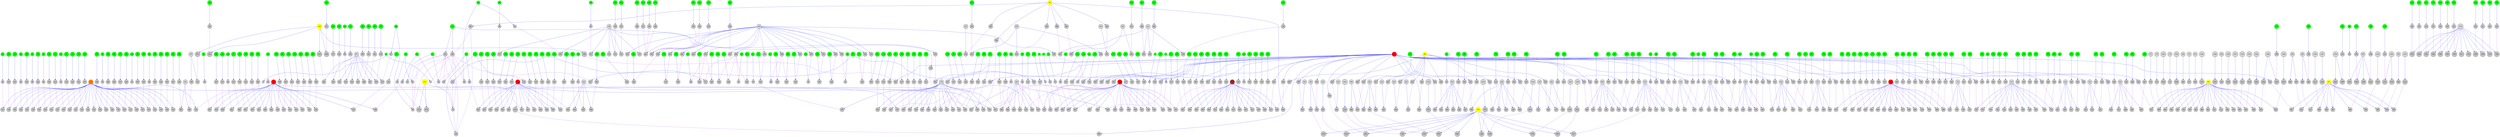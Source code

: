 digraph G {
	graph [ranksep=3,
		ratio=auto
	];
	1	 [color=green,
		label=0,
		name=0,
		shape=circle,
		style=filled];
	"189E"	 [color=grey,
		label=1,
		name=1,
		shape=circle,
		style=filled];
	1 -> "189E"	 [arrowhead=dot,
		color=blue,
		label=" "];
	"790E"	 [color=grey,
		label=2,
		name=2,
		shape=circle,
		style=filled];
	1 -> "790E"	 [arrowhead=dot,
		color=blue,
		label=" "];
	"190E"	 [color=grey,
		label=716,
		name=716,
		shape=circle,
		style=filled];
	"189E" -> "190E"	 [arrowhead=none,
		color=purple];
	2	 [color=green,
		label=3,
		name=3,
		shape=circle,
		style=filled];
	"191E"	 [color=grey,
		label=4,
		name=4,
		shape=circle,
		style=filled];
	2 -> "191E"	 [arrowhead=dot,
		color=blue,
		label=" "];
	"192E"	 [color=grey,
		label=798,
		name=798,
		shape=circle,
		style=filled];
	"191E" -> "192E"	 [arrowhead=none,
		color=purple];
	3	 [color=green,
		label=5,
		name=5,
		shape=circle,
		style=filled];
	"193E"	 [color=grey,
		label=6,
		name=6,
		shape=circle,
		style=filled];
	3 -> "193E"	 [arrowhead=dot,
		color=blue,
		label=" "];
	"194E"	 [color=grey,
		label=799,
		name=799,
		shape=circle,
		style=filled];
	"193E" -> "194E"	 [arrowhead=none,
		color=purple];
	4	 [color=green,
		label=7,
		name=7,
		shape=circle,
		style=filled];
	"195E"	 [color=grey,
		label=8,
		name=8,
		shape=circle,
		style=filled];
	4 -> "195E"	 [arrowhead=dot,
		color=blue,
		label=" "];
	"196E"	 [color=grey,
		label=800,
		name=800,
		shape=circle,
		style=filled];
	"195E" -> "196E"	 [arrowhead=none,
		color=purple];
	5	 [color=green,
		label=9,
		name=9,
		shape=circle,
		style=filled];
	"197E"	 [color=grey,
		label=10,
		name=10,
		shape=circle,
		style=filled];
	5 -> "197E"	 [arrowhead=dot,
		color=blue,
		label=" "];
	"198E"	 [color=grey,
		label=801,
		name=801,
		shape=circle,
		style=filled];
	"197E" -> "198E"	 [arrowhead=none,
		color=purple];
	6	 [color=green,
		label=11,
		name=11,
		shape=circle,
		style=filled];
	"199E"	 [color=grey,
		label=12,
		name=12,
		shape=circle,
		style=filled];
	6 -> "199E"	 [arrowhead=dot,
		color=blue,
		label=" "];
	"200E"	 [color=grey,
		label=802,
		name=802,
		shape=circle,
		style=filled];
	"199E" -> "200E"	 [arrowhead=none,
		color=purple];
	7	 [color=green,
		label=13,
		name=13,
		shape=circle,
		style=filled];
	"201E"	 [color=grey,
		label=14,
		name=14,
		shape=circle,
		style=filled];
	7 -> "201E"	 [arrowhead=dot,
		color=blue,
		label=" "];
	"202E"	 [color=grey,
		label=803,
		name=803,
		shape=circle,
		style=filled];
	"201E" -> "202E"	 [arrowhead=none,
		color=purple];
	8	 [color=green,
		label=15,
		name=15,
		shape=circle,
		style=filled];
	"203E"	 [color=grey,
		label=16,
		name=16,
		shape=circle,
		style=filled];
	8 -> "203E"	 [arrowhead=dot,
		color=blue,
		label=" "];
	"204E"	 [color=grey,
		label=804,
		name=804,
		shape=circle,
		style=filled];
	"203E" -> "204E"	 [arrowhead=none,
		color=purple];
	9	 [color=green,
		label=17,
		name=17,
		shape=circle,
		style=filled];
	"725E"	 [color=grey,
		label=18,
		name=18,
		shape=circle,
		style=filled];
	9 -> "725E"	 [arrowhead=dot,
		color=blue,
		label=" "];
	"785E"	 [color=grey,
		label=19,
		name=19,
		shape=circle,
		style=filled];
	9 -> "785E"	 [arrowhead=dot,
		color=blue,
		label=" "];
	"726E"	 [color=grey,
		label=1073,
		name=1073,
		shape=circle,
		style=filled];
	"725E" -> "726E"	 [arrowhead=none,
		color=purple];
	10	 [color=green,
		label=20,
		name=20,
		shape=circle,
		style=filled];
	"205E"	 [color=grey,
		label=21,
		name=21,
		shape=circle,
		style=filled];
	10 -> "205E"	 [arrowhead=dot,
		color=blue,
		label=" "];
	"206E"	 [color=grey,
		label=694,
		name=694,
		shape=circle,
		style=filled];
	"205E" -> "206E"	 [arrowhead=none,
		color=purple];
	11	 [color=green,
		label=22,
		name=22,
		shape=circle,
		style=filled];
	"207E"	 [color=grey,
		label=23,
		name=23,
		shape=circle,
		style=filled];
	11 -> "207E"	 [arrowhead=dot,
		color=blue,
		label=" "];
	"208E"	 [color=grey,
		label=864,
		name=864,
		shape=circle,
		style=filled];
	"207E" -> "208E"	 [arrowhead=none,
		color=purple];
	12	 [color=green,
		label=24,
		name=24,
		shape=circle,
		style=filled];
	"209E"	 [color=grey,
		label=25,
		name=25,
		shape=circle,
		style=filled];
	12 -> "209E"	 [arrowhead=dot,
		color=blue,
		label=" "];
	"210E"	 [color=grey,
		label=865,
		name=865,
		shape=circle,
		style=filled];
	"209E" -> "210E"	 [arrowhead=none,
		color=purple];
	13	 [color=green,
		label=26,
		name=26,
		shape=circle,
		style=filled];
	"211E"	 [color=grey,
		label=27,
		name=27,
		shape=circle,
		style=filled];
	13 -> "211E"	 [arrowhead=dot,
		color=blue,
		label=" "];
	14	 [color=green,
		label=28,
		name=28,
		shape=circle,
		style=filled];
	"213E"	 [color=grey,
		label=29,
		name=29,
		shape=circle,
		style=filled];
	14 -> "213E"	 [arrowhead=dot,
		color=blue,
		label=" "];
	15	 [color=green,
		label=30,
		name=30,
		shape=circle,
		style=filled];
	"215E"	 [color=grey,
		label=31,
		name=31,
		shape=circle,
		style=filled];
	15 -> "215E"	 [arrowhead=dot,
		color=blue,
		label=" "];
	16	 [color=green,
		label=32,
		name=32,
		shape=circle,
		style=filled];
	"727E"	 [color=grey,
		label=33,
		name=33,
		shape=circle,
		style=filled];
	16 -> "727E"	 [arrowhead=dot,
		color=blue,
		label=" "];
	"784E"	 [color=grey,
		label=34,
		name=34,
		shape=circle,
		style=filled];
	16 -> "784E"	 [arrowhead=dot,
		color=blue,
		label=" "];
	"728E"	 [color=grey,
		label=1074,
		name=1074,
		shape=circle,
		style=filled];
	"727E" -> "728E"	 [arrowhead=none,
		color=purple];
	"792E"	 [color=grey,
		label=48,
		name=48,
		shape=circle,
		style=filled];
	"784E" -> "792E"	 [arrowhead=none,
		color=purple];
	17	 [color=green,
		label=35,
		name=35,
		shape=circle,
		style=filled];
	"217E"	 [color=grey,
		label=36,
		name=36,
		shape=circle,
		style=filled];
	17 -> "217E"	 [arrowhead=dot,
		color=blue,
		label=" "];
	"787E"	 [color=grey,
		label=37,
		name=37,
		shape=circle,
		style=filled];
	17 -> "787E"	 [arrowhead=dot,
		color=blue,
		label=" "];
	"218E"	 [color=grey,
		label=599,
		name=599,
		shape=circle,
		style=filled];
	"217E" -> "218E"	 [arrowhead=none,
		color=purple];
	"789E"	 [color=grey,
		label=125,
		name=125,
		shape=circle,
		style=filled];
	"787E" -> "789E"	 [arrowhead=none,
		color=purple];
	18	 [color=green,
		label=38,
		name=38,
		shape=circle,
		style=filled];
	"219E"	 [color=grey,
		label=39,
		name=39,
		shape=circle,
		style=filled];
	18 -> "219E"	 [arrowhead=dot,
		color=blue,
		label=" "];
	"220E"	 [color=grey,
		label=759,
		name=759,
		shape=circle,
		style=filled];
	"219E" -> "220E"	 [arrowhead=none,
		color=purple];
	19	 [color=green,
		label=40,
		name=40,
		shape=circle,
		style=filled];
	"221E"	 [color=grey,
		label=41,
		name=41,
		shape=circle,
		style=filled];
	19 -> "221E"	 [arrowhead=dot,
		color=blue,
		label=" "];
	"222E"	 [color=grey,
		label=858,
		name=858,
		shape=circle,
		style=filled];
	"221E" -> "222E"	 [arrowhead=none,
		color=purple];
	20	 [color=green,
		label=42,
		name=42,
		shape=circle,
		style=filled];
	"223E"	 [color=grey,
		label=43,
		name=43,
		shape=circle,
		style=filled];
	20 -> "223E"	 [arrowhead=dot,
		color=blue,
		label=" "];
	"224E"	 [color=grey,
		label=588,
		name=588,
		shape=circle,
		style=filled];
	"223E" -> "224E"	 [arrowhead=none,
		color=purple];
	21	 [color=green,
		label=44,
		name=44,
		shape=circle,
		style=filled];
	"225E"	 [color=grey,
		label=45,
		name=45,
		shape=circle,
		style=filled];
	21 -> "225E"	 [arrowhead=dot,
		color=blue,
		label=" "];
	"226E"	 [color=grey,
		label=717,
		name=717,
		shape=circle,
		style=filled];
	"225E" -> "226E"	 [arrowhead=none,
		color=purple];
	22	 [color=green,
		label=46,
		name=46,
		shape=circle,
		style=filled];
	"227E"	 [color=grey,
		label=47,
		name=47,
		shape=circle,
		style=filled];
	22 -> "227E"	 [arrowhead=dot,
		color=blue,
		label=" "];
	22 -> "792E"	 [arrowhead=dot,
		color=blue,
		label=" "];
	"228E"	 [color=grey,
		label=872,
		name=872,
		shape=circle,
		style=filled];
	"227E" -> "228E"	 [arrowhead=none,
		color=purple];
	23	 [color=green,
		label=49,
		name=49,
		shape=circle,
		style=filled];
	"231E"	 [color=grey,
		label=50,
		name=50,
		shape=circle,
		style=filled];
	23 -> "231E"	 [arrowhead=dot,
		color=blue,
		label=" "];
	"232E"	 [color=grey,
		label=1001,
		name=1001,
		shape=circle,
		style=filled];
	"231E" -> "232E"	 [arrowhead=none,
		color=purple];
	24	 [color=green,
		label=51,
		name=51,
		shape=circle,
		style=filled];
	"233E"	 [color=grey,
		label=52,
		name=52,
		shape=circle,
		style=filled];
	24 -> "233E"	 [arrowhead=dot,
		color=blue,
		label=" "];
	"234E"	 [color=grey,
		label=780,
		name=780,
		shape=circle,
		style=filled];
	"233E" -> "234E"	 [arrowhead=none,
		color=purple];
	25	 [color=green,
		label=53,
		name=53,
		shape=circle,
		style=filled];
	"235E"	 [color=grey,
		label=54,
		name=54,
		shape=circle,
		style=filled];
	25 -> "235E"	 [arrowhead=dot,
		color=blue,
		label=" "];
	26	 [color=green,
		label=55,
		name=55,
		shape=circle,
		style=filled];
	"237E"	 [color=grey,
		label=56,
		name=56,
		shape=circle,
		style=filled];
	26 -> "237E"	 [arrowhead=dot,
		color=blue,
		label=" "];
	"238E"	 [color=grey,
		label=718,
		name=718,
		shape=circle,
		style=filled];
	"237E" -> "238E"	 [arrowhead=none,
		color=purple];
	27	 [color=green,
		label=57,
		name=57,
		shape=circle,
		style=filled];
	"239E"	 [color=grey,
		label=58,
		name=58,
		shape=circle,
		style=filled];
	27 -> "239E"	 [arrowhead=dot,
		color=blue,
		label=" "];
	"783E"	 [color=grey,
		label=59,
		name=59,
		shape=circle,
		style=filled];
	27 -> "783E"	 [arrowhead=dot,
		color=blue,
		label=" "];
	"240E"	 [color=grey,
		label=819,
		name=819,
		shape=circle,
		style=filled];
	"239E" -> "240E"	 [arrowhead=none,
		color=purple];
	"783E" -> "787E"	 [arrowhead=none,
		color=purple];
	28	 [color=green,
		label=60,
		name=60,
		shape=circle,
		style=filled];
	"241E"	 [color=grey,
		label=61,
		name=61,
		shape=circle,
		style=filled];
	28 -> "241E"	 [arrowhead=dot,
		color=blue,
		label=" "];
	"791E"	 [color=grey,
		label=62,
		name=62,
		shape=circle,
		style=filled];
	28 -> "791E"	 [arrowhead=dot,
		color=blue,
		label=" "];
	"242E"	 [color=grey,
		label=569,
		name=569,
		shape=circle,
		style=filled];
	"241E" -> "242E"	 [arrowhead=none,
		color=purple];
	29	 [color=green,
		label=63,
		name=63,
		shape=circle,
		style=filled];
	"243E"	 [color=grey,
		label=64,
		name=64,
		shape=circle,
		style=filled];
	29 -> "243E"	 [arrowhead=dot,
		color=blue,
		label=" "];
	"244E"	 [color=grey,
		label=600,
		name=600,
		shape=circle,
		style=filled];
	"243E" -> "244E"	 [arrowhead=none,
		color=purple];
	30	 [color=green,
		label=65,
		name=65,
		shape=circle,
		style=filled];
	"245E"	 [color=grey,
		label=66,
		name=66,
		shape=circle,
		style=filled];
	30 -> "245E"	 [arrowhead=dot,
		color=blue,
		label=" "];
	"246E"	 [color=grey,
		label=601,
		name=601,
		shape=circle,
		style=filled];
	"245E" -> "246E"	 [arrowhead=none,
		color=purple];
	31	 [color=green,
		label=67,
		name=67,
		shape=circle,
		style=filled];
	"247E"	 [color=grey,
		label=68,
		name=68,
		shape=circle,
		style=filled];
	31 -> "247E"	 [arrowhead=dot,
		color=blue,
		label=" "];
	"248E"	 [color=grey,
		label=873,
		name=873,
		shape=circle,
		style=filled];
	"247E" -> "248E"	 [arrowhead=none,
		color=purple];
	32	 [color=green,
		label=69,
		name=69,
		shape=circle,
		style=filled];
	"249E"	 [color=grey,
		label=70,
		name=70,
		shape=circle,
		style=filled];
	32 -> "249E"	 [arrowhead=dot,
		color=blue,
		label=" "];
	"250E"	 [color=grey,
		label=659,
		name=659,
		shape=circle,
		style=filled];
	"249E" -> "250E"	 [arrowhead=none,
		color=purple];
	33	 [color=green,
		label=71,
		name=71,
		shape=circle,
		style=filled];
	"251E"	 [color=grey,
		label=72,
		name=72,
		shape=circle,
		style=filled];
	33 -> "251E"	 [arrowhead=dot,
		color=blue,
		label=" "];
	"252E"	 [color=grey,
		label=552,
		name=552,
		shape=circle,
		style=filled];
	"251E" -> "252E"	 [arrowhead=none,
		color=purple];
	34	 [color=green,
		label=73,
		name=73,
		shape=circle,
		style=filled];
	"253E"	 [color=grey,
		label=74,
		name=74,
		shape=circle,
		style=filled];
	34 -> "253E"	 [arrowhead=dot,
		color=blue,
		label=" "];
	"254E"	 [color=grey,
		label=719,
		name=719,
		shape=circle,
		style=filled];
	"253E" -> "254E"	 [arrowhead=none,
		color=purple];
	35	 [color=green,
		label=75,
		name=75,
		shape=circle,
		style=filled];
	"255E"	 [color=grey,
		label=76,
		name=76,
		shape=circle,
		style=filled];
	35 -> "255E"	 [arrowhead=dot,
		color=blue,
		label=" "];
	"256E"	 [color=grey,
		label=720,
		name=720,
		shape=circle,
		style=filled];
	"255E" -> "256E"	 [arrowhead=none,
		color=purple];
	36	 [color=green,
		label=77,
		name=77,
		shape=circle,
		style=filled];
	"257E"	 [color=grey,
		label=78,
		name=78,
		shape=circle,
		style=filled];
	36 -> "257E"	 [arrowhead=dot,
		color=blue,
		label=" "];
	"258E"	 [color=grey,
		label=602,
		name=602,
		shape=circle,
		style=filled];
	"257E" -> "258E"	 [arrowhead=none,
		color=purple];
	37	 [color=green,
		label=79,
		name=79,
		shape=circle,
		style=filled];
	"259E"	 [color=grey,
		label=80,
		name=80,
		shape=circle,
		style=filled];
	37 -> "259E"	 [arrowhead=dot,
		color=blue,
		label=" "];
	"260E"	 [color=grey,
		label=709,
		name=709,
		shape=circle,
		style=filled];
	"259E" -> "260E"	 [arrowhead=none,
		color=purple];
	38	 [color=green,
		label=81,
		name=81,
		shape=circle,
		style=filled];
	"261E"	 [color=grey,
		label=82,
		name=82,
		shape=circle,
		style=filled];
	38 -> "261E"	 [arrowhead=dot,
		color=blue,
		label=" "];
	"262E"	 [color=grey,
		label=721,
		name=721,
		shape=circle,
		style=filled];
	"261E" -> "262E"	 [arrowhead=none,
		color=purple];
	39	 [color=green,
		label=83,
		name=83,
		shape=circle,
		style=filled];
	"263E"	 [color=grey,
		label=84,
		name=84,
		shape=circle,
		style=filled];
	39 -> "263E"	 [arrowhead=dot,
		color=blue,
		label=" "];
	"264E"	 [color=grey,
		label=626,
		name=626,
		shape=circle,
		style=filled];
	"263E" -> "264E"	 [arrowhead=none,
		color=purple];
	40	 [color=green,
		label=85,
		name=85,
		shape=circle,
		style=filled];
	"265E"	 [color=grey,
		label=86,
		name=86,
		shape=circle,
		style=filled];
	40 -> "265E"	 [arrowhead=dot,
		color=blue,
		label=" "];
	"266E"	 [color=grey,
		label=722,
		name=722,
		shape=circle,
		style=filled];
	"265E" -> "266E"	 [arrowhead=none,
		color=purple];
	41	 [color=green,
		label=87,
		name=87,
		shape=circle,
		style=filled];
	"267E"	 [color=grey,
		label=88,
		name=88,
		shape=circle,
		style=filled];
	41 -> "267E"	 [arrowhead=dot,
		color=blue,
		label=" "];
	"268E"	 [color=grey,
		label=589,
		name=589,
		shape=circle,
		style=filled];
	"267E" -> "268E"	 [arrowhead=none,
		color=purple];
	42	 [color=green,
		label=89,
		name=89,
		shape=circle,
		style=filled];
	"269E"	 [color=grey,
		label=90,
		name=90,
		shape=circle,
		style=filled];
	42 -> "269E"	 [arrowhead=dot,
		color=blue,
		label=" "];
	"270E"	 [color=grey,
		label=570,
		name=570,
		shape=circle,
		style=filled];
	"269E" -> "270E"	 [arrowhead=none,
		color=purple];
	43	 [color=green,
		label=91,
		name=91,
		shape=circle,
		style=filled];
	"271E"	 [color=grey,
		label=92,
		name=92,
		shape=circle,
		style=filled];
	43 -> "271E"	 [arrowhead=dot,
		color=blue,
		label=" "];
	"272E"	 [color=grey,
		label=571,
		name=571,
		shape=circle,
		style=filled];
	"271E" -> "272E"	 [arrowhead=none,
		color=purple];
	44	 [color=green,
		label=93,
		name=93,
		shape=circle,
		style=filled];
	"273E"	 [color=grey,
		label=94,
		name=94,
		shape=circle,
		style=filled];
	44 -> "273E"	 [arrowhead=dot,
		color=blue,
		label=" "];
	"274E"	 [color=grey,
		label=723,
		name=723,
		shape=circle,
		style=filled];
	"273E" -> "274E"	 [arrowhead=none,
		color=purple];
	45	 [color=green,
		label=95,
		name=95,
		shape=circle,
		style=filled];
	"275E"	 [color=grey,
		label=96,
		name=96,
		shape=circle,
		style=filled];
	45 -> "275E"	 [arrowhead=dot,
		color=blue,
		label=" "];
	"276E"	 [color=grey,
		label=724,
		name=724,
		shape=circle,
		style=filled];
	"275E" -> "276E"	 [arrowhead=none,
		color=purple];
	46	 [color=green,
		label=97,
		name=97,
		shape=circle,
		style=filled];
	"277E"	 [color=grey,
		label=98,
		name=98,
		shape=circle,
		style=filled];
	46 -> "277E"	 [arrowhead=dot,
		color=blue,
		label=" "];
	47	 [color=green,
		label=99,
		name=99,
		shape=circle,
		style=filled];
	"279E"	 [color=grey,
		label=100,
		name=100,
		shape=circle,
		style=filled];
	47 -> "279E"	 [arrowhead=dot,
		color=blue,
		label=" "];
	"767E"	 [color=grey,
		label=713,
		name=713,
		shape=circle,
		style=filled];
	"279E" -> "767E"	 [arrowhead=none,
		color=purple];
	48	 [color=green,
		label=101,
		name=101,
		shape=circle,
		style=filled];
	"281E"	 [color=grey,
		label=102,
		name=102,
		shape=circle,
		style=filled];
	48 -> "281E"	 [arrowhead=dot,
		color=blue,
		label=" "];
	"282E"	 [color=grey,
		label=710,
		name=710,
		shape=circle,
		style=filled];
	"281E" -> "282E"	 [arrowhead=none,
		color=purple];
	49	 [color=green,
		label=103,
		name=103,
		shape=circle,
		style=filled];
	"283E"	 [color=grey,
		label=104,
		name=104,
		shape=circle,
		style=filled];
	49 -> "283E"	 [arrowhead=dot,
		color=blue,
		label=" "];
	"284E"	 [color=grey,
		label=572,
		name=572,
		shape=circle,
		style=filled];
	"283E" -> "284E"	 [arrowhead=none,
		color=purple];
	50	 [color=green,
		label=105,
		name=105,
		shape=circle,
		style=filled];
	"285E"	 [color=grey,
		label=106,
		name=106,
		shape=circle,
		style=filled];
	50 -> "285E"	 [arrowhead=dot,
		color=blue,
		label=" "];
	"286E"	 [color=grey,
		label=573,
		name=573,
		shape=circle,
		style=filled];
	"285E" -> "286E"	 [arrowhead=none,
		color=purple];
	51	 [color=green,
		label=107,
		name=107,
		shape=circle,
		style=filled];
	"287E"	 [color=grey,
		label=108,
		name=108,
		shape=circle,
		style=filled];
	51 -> "287E"	 [arrowhead=dot,
		color=blue,
		label=" "];
	52	 [color=green,
		label=109,
		name=109,
		shape=circle,
		style=filled];
	"289E"	 [color=grey,
		label=110,
		name=110,
		shape=circle,
		style=filled];
	52 -> "289E"	 [arrowhead=dot,
		color=blue,
		label=" "];
	"290E"	 [color=grey,
		label=603,
		name=603,
		shape=circle,
		style=filled];
	"289E" -> "290E"	 [arrowhead=none,
		color=purple];
	53	 [color=green,
		label=111,
		name=111,
		shape=circle,
		style=filled];
	"291E"	 [color=grey,
		label=112,
		name=112,
		shape=circle,
		style=filled];
	53 -> "291E"	 [arrowhead=dot,
		color=blue,
		label=" "];
	"292E"	 [color=grey,
		label=604,
		name=604,
		shape=circle,
		style=filled];
	"291E" -> "292E"	 [arrowhead=none,
		color=purple];
	54	 [color=green,
		label=113,
		name=113,
		shape=circle,
		style=filled];
	"293E"	 [color=grey,
		label=114,
		name=114,
		shape=circle,
		style=filled];
	54 -> "293E"	 [arrowhead=dot,
		color=blue,
		label=" "];
	"294E"	 [color=grey,
		label=725,
		name=725,
		shape=circle,
		style=filled];
	"293E" -> "294E"	 [arrowhead=none,
		color=purple];
	55	 [color=green,
		label=115,
		name=115,
		shape=circle,
		style=filled];
	"745E"	 [color=grey,
		label=116,
		name=116,
		shape=circle,
		style=filled];
	55 -> "745E"	 [arrowhead=dot,
		color=blue,
		label=" "];
	"754E"	 [color=grey,
		label=1081,
		name=1081,
		shape=circle,
		style=filled];
	"745E" -> "754E"	 [arrowhead=none,
		color=purple];
	56	 [color=green,
		label=117,
		name=117,
		shape=circle,
		style=filled];
	"295E"	 [color=grey,
		label=118,
		name=118,
		shape=circle,
		style=filled];
	56 -> "295E"	 [arrowhead=dot,
		color=blue,
		label=" "];
	"296E"	 [color=grey,
		label=726,
		name=726,
		shape=circle,
		style=filled];
	"295E" -> "296E"	 [arrowhead=none,
		color=purple];
	57	 [color=green,
		label=119,
		name=119,
		shape=circle,
		style=filled];
	"297E"	 [color=grey,
		label=120,
		name=120,
		shape=circle,
		style=filled];
	57 -> "297E"	 [arrowhead=dot,
		color=blue,
		label=" "];
	"298E"	 [color=grey,
		label=820,
		name=820,
		shape=circle,
		style=filled];
	"297E" -> "298E"	 [arrowhead=none,
		color=purple];
	58	 [color=green,
		label=121,
		name=121,
		shape=circle,
		style=filled];
	"299E"	 [color=grey,
		label=122,
		name=122,
		shape=circle,
		style=filled];
	58 -> "299E"	 [arrowhead=dot,
		color=blue,
		label=" "];
	"300E"	 [color=grey,
		label=781,
		name=781,
		shape=circle,
		style=filled];
	"299E" -> "300E"	 [arrowhead=none,
		color=purple];
	59	 [color=green,
		label=123,
		name=123,
		shape=circle,
		style=filled];
	"301E"	 [color=grey,
		label=124,
		name=124,
		shape=circle,
		style=filled];
	59 -> "301E"	 [arrowhead=dot,
		color=blue,
		label=" "];
	59 -> "789E"	 [arrowhead=dot,
		color=blue,
		label=" "];
	"302E"	 [color=grey,
		label=859,
		name=859,
		shape=circle,
		style=filled];
	"301E" -> "302E"	 [arrowhead=none,
		color=purple];
	60	 [color=green,
		label=126,
		name=126,
		shape=circle,
		style=filled];
	"303E"	 [color=grey,
		label=127,
		name=127,
		shape=circle,
		style=filled];
	60 -> "303E"	 [arrowhead=dot,
		color=blue,
		label=" "];
	"304E"	 [color=grey,
		label=874,
		name=874,
		shape=circle,
		style=filled];
	"303E" -> "304E"	 [arrowhead=none,
		color=purple];
	61	 [color=green,
		label=128,
		name=128,
		shape=circle,
		style=filled];
	"305E"	 [color=grey,
		label=129,
		name=129,
		shape=circle,
		style=filled];
	61 -> "305E"	 [arrowhead=dot,
		color=blue,
		label=" "];
	"306E"	 [color=grey,
		label=782,
		name=782,
		shape=circle,
		style=filled];
	"305E" -> "306E"	 [arrowhead=none,
		color=purple];
	62	 [color=green,
		label=130,
		name=130,
		shape=circle,
		style=filled];
	"307E"	 [color=grey,
		label=131,
		name=131,
		shape=circle,
		style=filled];
	62 -> "307E"	 [arrowhead=dot,
		color=blue,
		label=" "];
	"308E"	 [color=grey,
		label=605,
		name=605,
		shape=circle,
		style=filled];
	"307E" -> "308E"	 [arrowhead=none,
		color=purple];
	63	 [color=green,
		label=132,
		name=132,
		shape=circle,
		style=filled];
	"309E"	 [color=grey,
		label=133,
		name=133,
		shape=circle,
		style=filled];
	63 -> "309E"	 [arrowhead=dot,
		color=blue,
		label=" "];
	"310E"	 [color=grey,
		label=727,
		name=727,
		shape=circle,
		style=filled];
	"309E" -> "310E"	 [arrowhead=none,
		color=purple];
	64	 [color=green,
		label=134,
		name=134,
		shape=circle,
		style=filled];
	"311E"	 [color=grey,
		label=135,
		name=135,
		shape=circle,
		style=filled];
	64 -> "311E"	 [arrowhead=dot,
		color=blue,
		label=" "];
	"312E"	 [color=grey,
		label=805,
		name=805,
		shape=circle,
		style=filled];
	"311E" -> "312E"	 [arrowhead=none,
		color=purple];
	65	 [color=green,
		label=136,
		name=136,
		shape=circle,
		style=filled];
	"313E"	 [color=grey,
		label=137,
		name=137,
		shape=circle,
		style=filled];
	65 -> "313E"	 [arrowhead=dot,
		color=blue,
		label=" "];
	"314E"	 [color=grey,
		label=783,
		name=783,
		shape=circle,
		style=filled];
	"313E" -> "314E"	 [arrowhead=none,
		color=purple];
	66	 [color=green,
		label=138,
		name=138,
		shape=circle,
		style=filled];
	"315E"	 [color=grey,
		label=139,
		name=139,
		shape=circle,
		style=filled];
	66 -> "315E"	 [arrowhead=dot,
		color=blue,
		label=" "];
	"316E"	 [color=grey,
		label=660,
		name=660,
		shape=circle,
		style=filled];
	"315E" -> "316E"	 [arrowhead=none,
		color=purple];
	67	 [color=green,
		label=140,
		name=140,
		shape=circle,
		style=filled];
	"317E"	 [color=grey,
		label=141,
		name=141,
		shape=circle,
		style=filled];
	67 -> "317E"	 [arrowhead=dot,
		color=blue,
		label=" "];
	"318E"	 [color=grey,
		label=606,
		name=606,
		shape=circle,
		style=filled];
	"317E" -> "318E"	 [arrowhead=none,
		color=purple];
	68	 [color=green,
		label=142,
		name=142,
		shape=circle,
		style=filled];
	"319E"	 [color=grey,
		label=143,
		name=143,
		shape=circle,
		style=filled];
	68 -> "319E"	 [arrowhead=dot,
		color=blue,
		label=" "];
	"320E"	 [color=grey,
		label=728,
		name=728,
		shape=circle,
		style=filled];
	"319E" -> "320E"	 [arrowhead=none,
		color=purple];
	69	 [color=green,
		label=144,
		name=144,
		shape=circle,
		style=filled];
	"746E"	 [color=grey,
		label=145,
		name=145,
		shape=circle,
		style=filled];
	69 -> "746E"	 [arrowhead=dot,
		color=blue,
		label=" "];
	"755E"	 [color=grey,
		label=1082,
		name=1082,
		shape=circle,
		style=filled];
	"746E" -> "755E"	 [arrowhead=none,
		color=purple];
	70	 [color=green,
		label=146,
		name=146,
		shape=circle,
		style=filled];
	"321E"	 [color=grey,
		label=147,
		name=147,
		shape=circle,
		style=filled];
	70 -> "321E"	 [arrowhead=dot,
		color=blue,
		label=" "];
	"322E"	 [color=grey,
		label=729,
		name=729,
		shape=circle,
		style=filled];
	"321E" -> "322E"	 [arrowhead=none,
		color=purple];
	71	 [color=green,
		label=148,
		name=148,
		shape=circle,
		style=filled];
	"327E"	 [color=grey,
		label=149,
		name=149,
		shape=circle,
		style=filled];
	71 -> "327E"	 [arrowhead=dot,
		color=blue,
		label=" "];
	"800E"	 [color=grey,
		label=993,
		name=993,
		shape=circle,
		style=filled];
	"327E" -> "800E"	 [arrowhead=none,
		color=purple];
	72	 [color=green,
		label=150,
		name=150,
		shape=circle,
		style=filled];
	"329E"	 [color=grey,
		label=151,
		name=151,
		shape=circle,
		style=filled];
	72 -> "329E"	 [arrowhead=dot,
		color=blue,
		label=" "];
	"330E"	 [color=grey,
		label=675,
		name=675,
		shape=circle,
		style=filled];
	"329E" -> "330E"	 [arrowhead=none,
		color=purple];
	73	 [color=green,
		label=152,
		name=152,
		shape=circle,
		style=filled];
	"331E"	 [color=grey,
		label=153,
		name=153,
		shape=circle,
		style=filled];
	73 -> "331E"	 [arrowhead=dot,
		color=blue,
		label=" "];
	"332E"	 [color=grey,
		label=730,
		name=730,
		shape=circle,
		style=filled];
	"331E" -> "332E"	 [arrowhead=none,
		color=purple];
	74	 [color=green,
		label=154,
		name=154,
		shape=circle,
		style=filled];
	"333E"	 [color=grey,
		label=155,
		name=155,
		shape=circle,
		style=filled];
	74 -> "333E"	 [arrowhead=dot,
		color=blue,
		label=" "];
	"334E"	 [color=grey,
		label=821,
		name=821,
		shape=circle,
		style=filled];
	"333E" -> "334E"	 [arrowhead=none,
		color=purple];
	75	 [color=green,
		label=156,
		name=156,
		shape=circle,
		style=filled];
	"335E"	 [color=grey,
		label=157,
		name=157,
		shape=circle,
		style=filled];
	75 -> "335E"	 [arrowhead=dot,
		color=blue,
		label=" "];
	"336E"	 [color=grey,
		label=806,
		name=806,
		shape=circle,
		style=filled];
	"335E" -> "336E"	 [arrowhead=none,
		color=purple];
	76	 [color=green,
		label=158,
		name=158,
		shape=circle,
		style=filled];
	"337E"	 [color=grey,
		label=159,
		name=159,
		shape=circle,
		style=filled];
	76 -> "337E"	 [arrowhead=dot,
		color=blue,
		label=" "];
	"338E"	 [color=grey,
		label=760,
		name=760,
		shape=circle,
		style=filled];
	"337E" -> "338E"	 [arrowhead=none,
		color=purple];
	77	 [color=green,
		label=160,
		name=160,
		shape=circle,
		style=filled];
	"339E"	 [color=grey,
		label=161,
		name=161,
		shape=circle,
		style=filled];
	77 -> "339E"	 [arrowhead=dot,
		color=blue,
		label=" "];
	"340E"	 [color=grey,
		label=731,
		name=731,
		shape=circle,
		style=filled];
	"339E" -> "340E"	 [arrowhead=none,
		color=purple];
	78	 [color=green,
		label=162,
		name=162,
		shape=circle,
		style=filled];
	"341E"	 [color=grey,
		label=163,
		name=163,
		shape=circle,
		style=filled];
	78 -> "341E"	 [arrowhead=dot,
		color=blue,
		label=" "];
	"342E"	 [color=grey,
		label=784,
		name=784,
		shape=circle,
		style=filled];
	"341E" -> "342E"	 [arrowhead=none,
		color=purple];
	79	 [color=green,
		label=164,
		name=164,
		shape=circle,
		style=filled];
	"343E"	 [color=grey,
		label=165,
		name=165,
		shape=circle,
		style=filled];
	79 -> "343E"	 [arrowhead=dot,
		color=blue,
		label=" "];
	"344E"	 [color=grey,
		label=732,
		name=732,
		shape=circle,
		style=filled];
	"343E" -> "344E"	 [arrowhead=none,
		color=purple];
	80	 [color=green,
		label=166,
		name=166,
		shape=circle,
		style=filled];
	"345E"	 [color=grey,
		label=167,
		name=167,
		shape=circle,
		style=filled];
	80 -> "345E"	 [arrowhead=dot,
		color=blue,
		label=" "];
	"346E"	 [color=grey,
		label=733,
		name=733,
		shape=circle,
		style=filled];
	"345E" -> "346E"	 [arrowhead=none,
		color=purple];
	81	 [color=green,
		label=168,
		name=168,
		shape=circle,
		style=filled];
	"347E"	 [color=grey,
		label=169,
		name=169,
		shape=circle,
		style=filled];
	81 -> "347E"	 [arrowhead=dot,
		color=blue,
		label=" "];
	"348E"	 [color=grey,
		label=734,
		name=734,
		shape=circle,
		style=filled];
	"347E" -> "348E"	 [arrowhead=none,
		color=purple];
	82	 [color=green,
		label=170,
		name=170,
		shape=circle,
		style=filled];
	"349E"	 [color=grey,
		label=171,
		name=171,
		shape=circle,
		style=filled];
	82 -> "349E"	 [arrowhead=dot,
		color=blue,
		label=" "];
	"350E"	 [color=grey,
		label=841,
		name=841,
		shape=circle,
		style=filled];
	"349E" -> "350E"	 [arrowhead=none,
		color=purple];
	83	 [color=green,
		label=172,
		name=172,
		shape=circle,
		style=filled];
	"351E"	 [color=grey,
		label=173,
		name=173,
		shape=circle,
		style=filled];
	83 -> "351E"	 [arrowhead=dot,
		color=blue,
		label=" "];
	"352E"	 [color=grey,
		label=866,
		name=866,
		shape=circle,
		style=filled];
	"351E" -> "352E"	 [arrowhead=none,
		color=purple];
	84	 [color=green,
		label=174,
		name=174,
		shape=circle,
		style=filled];
	"353E"	 [color=grey,
		label=175,
		name=175,
		shape=circle,
		style=filled];
	84 -> "353E"	 [arrowhead=dot,
		color=blue,
		label=" "];
	"354E"	 [color=grey,
		label=785,
		name=785,
		shape=circle,
		style=filled];
	"353E" -> "354E"	 [arrowhead=none,
		color=purple];
	85	 [color=green,
		label=176,
		name=176,
		shape=circle,
		style=filled];
	"355E"	 [color=grey,
		label=177,
		name=177,
		shape=circle,
		style=filled];
	85 -> "355E"	 [arrowhead=dot,
		color=blue,
		label=" "];
	"788E"	 [color=grey,
		label=178,
		name=178,
		shape=circle,
		style=filled];
	85 -> "788E"	 [arrowhead=dot,
		color=blue,
		label=" "];
	"788E" -> "787E"	 [arrowhead=none,
		color=purple];
	86	 [color=green,
		label=179,
		name=179,
		shape=circle,
		style=filled];
	"357E"	 [color=grey,
		label=180,
		name=180,
		shape=circle,
		style=filled];
	86 -> "357E"	 [arrowhead=dot,
		color=blue,
		label=" "];
	"358E"	 [color=grey,
		label=641,
		name=641,
		shape=circle,
		style=filled];
	"357E" -> "358E"	 [arrowhead=none,
		color=purple];
	87	 [color=green,
		label=181,
		name=181,
		shape=circle,
		style=filled];
	"359E"	 [color=grey,
		label=182,
		name=182,
		shape=circle,
		style=filled];
	87 -> "359E"	 [arrowhead=dot,
		color=blue,
		label=" "];
	"360E"	 [color=grey,
		label=822,
		name=822,
		shape=circle,
		style=filled];
	"359E" -> "360E"	 [arrowhead=none,
		color=purple];
	88	 [color=green,
		label=183,
		name=183,
		shape=circle,
		style=filled];
	"361E"	 [color=grey,
		label=184,
		name=184,
		shape=circle,
		style=filled];
	88 -> "361E"	 [arrowhead=dot,
		color=blue,
		label=" "];
	"362E"	 [color=grey,
		label=853,
		name=853,
		shape=circle,
		style=filled];
	"361E" -> "362E"	 [arrowhead=none,
		color=purple];
	89	 [color=green,
		label=185,
		name=185,
		shape=circle,
		style=filled];
	"363E"	 [color=grey,
		label=186,
		name=186,
		shape=circle,
		style=filled];
	89 -> "363E"	 [arrowhead=dot,
		color=blue,
		label=" "];
	"364E"	 [color=grey,
		label=701,
		name=701,
		shape=circle,
		style=filled];
	"363E" -> "364E"	 [arrowhead=none,
		color=purple];
	90	 [color=green,
		label=187,
		name=187,
		shape=circle,
		style=filled];
	"365E"	 [color=grey,
		label=188,
		name=188,
		shape=circle,
		style=filled];
	90 -> "365E"	 [arrowhead=dot,
		color=blue,
		label=" "];
	"366E"	 [color=grey,
		label=847,
		name=847,
		shape=circle,
		style=filled];
	"365E" -> "366E"	 [arrowhead=none,
		color=purple];
	91	 [color=green,
		label=189,
		name=189,
		shape=circle,
		style=filled];
	"367E"	 [color=grey,
		label=190,
		name=190,
		shape=circle,
		style=filled];
	91 -> "367E"	 [arrowhead=dot,
		color=blue,
		label=" "];
	"368E"	 [color=grey,
		label=761,
		name=761,
		shape=circle,
		style=filled];
	"367E" -> "368E"	 [arrowhead=none,
		color=purple];
	92	 [color=green,
		label=191,
		name=191,
		shape=circle,
		style=filled];
	"369E"	 [color=grey,
		label=192,
		name=192,
		shape=circle,
		style=filled];
	92 -> "369E"	 [arrowhead=dot,
		color=blue,
		label=" "];
	"370E"	 [color=grey,
		label=786,
		name=786,
		shape=circle,
		style=filled];
	"369E" -> "370E"	 [arrowhead=none,
		color=purple];
	93	 [color=green,
		label=193,
		name=193,
		shape=circle,
		style=filled];
	"729E"	 [color=grey,
		label=194,
		name=194,
		shape=circle,
		style=filled];
	93 -> "729E"	 [arrowhead=dot,
		color=blue,
		label=" "];
	"730E"	 [color=grey,
		label=1067,
		name=1067,
		shape=circle,
		style=filled];
	"729E" -> "730E"	 [arrowhead=none,
		color=purple];
	94	 [color=green,
		label=195,
		name=195,
		shape=circle,
		style=filled];
	"371E"	 [color=grey,
		label=196,
		name=196,
		shape=circle,
		style=filled];
	94 -> "371E"	 [arrowhead=dot,
		color=blue,
		label=" "];
	"372E"	 [color=grey,
		label=854,
		name=854,
		shape=circle,
		style=filled];
	"371E" -> "372E"	 [arrowhead=none,
		color=purple];
	95	 [color=green,
		label=197,
		name=197,
		shape=circle,
		style=filled];
	"373E"	 [color=grey,
		label=198,
		name=198,
		shape=circle,
		style=filled];
	95 -> "373E"	 [arrowhead=dot,
		color=blue,
		label=" "];
	"374E"	 [color=grey,
		label=735,
		name=735,
		shape=circle,
		style=filled];
	"373E" -> "374E"	 [arrowhead=none,
		color=purple];
	96	 [color=green,
		label=199,
		name=199,
		shape=circle,
		style=filled];
	"375E"	 [color=grey,
		label=200,
		name=200,
		shape=circle,
		style=filled];
	96 -> "375E"	 [arrowhead=dot,
		color=blue,
		label=" "];
	"376E"	 [color=grey,
		label=807,
		name=807,
		shape=circle,
		style=filled];
	"375E" -> "376E"	 [arrowhead=none,
		color=purple];
	97	 [color=green,
		label=201,
		name=201,
		shape=circle,
		style=filled];
	"747E"	 [color=grey,
		label=202,
		name=202,
		shape=circle,
		style=filled];
	97 -> "747E"	 [arrowhead=dot,
		color=blue,
		label=" "];
	"756E"	 [color=grey,
		label=1083,
		name=1083,
		shape=circle,
		style=filled];
	"747E" -> "756E"	 [arrowhead=none,
		color=purple];
	98	 [color=green,
		label=203,
		name=203,
		shape=circle,
		style=filled];
	"377E"	 [color=grey,
		label=204,
		name=204,
		shape=circle,
		style=filled];
	98 -> "377E"	 [arrowhead=dot,
		color=blue,
		label=" "];
	"378E"	 [color=grey,
		label=736,
		name=736,
		shape=circle,
		style=filled];
	"377E" -> "378E"	 [arrowhead=none,
		color=purple];
	99	 [color=green,
		label=205,
		name=205,
		shape=circle,
		style=filled];
	"379E"	 [color=grey,
		label=206,
		name=206,
		shape=circle,
		style=filled];
	99 -> "379E"	 [arrowhead=dot,
		color=blue,
		label=" "];
	"380E"	 [color=grey,
		label=661,
		name=661,
		shape=circle,
		style=filled];
	"379E" -> "380E"	 [arrowhead=none,
		color=purple];
	100	 [color=green,
		label=207,
		name=207,
		shape=circle,
		style=filled];
	"381E"	 [color=grey,
		label=208,
		name=208,
		shape=circle,
		style=filled];
	100 -> "381E"	 [arrowhead=dot,
		color=blue,
		label=" "];
	"382E"	 [color=grey,
		label=787,
		name=787,
		shape=circle,
		style=filled];
	"381E" -> "382E"	 [arrowhead=none,
		color=purple];
	101	 [color=green,
		label=209,
		name=209,
		shape=circle,
		style=filled];
	"383E"	 [color=grey,
		label=210,
		name=210,
		shape=circle,
		style=filled];
	101 -> "383E"	 [arrowhead=dot,
		color=blue,
		label=" "];
	"384E"	 [color=grey,
		label=808,
		name=808,
		shape=circle,
		style=filled];
	"383E" -> "384E"	 [arrowhead=none,
		color=purple];
	102	 [color=green,
		label=211,
		name=211,
		shape=circle,
		style=filled];
	"385E"	 [color=grey,
		label=212,
		name=212,
		shape=circle,
		style=filled];
	102 -> "385E"	 [arrowhead=dot,
		color=blue,
		label=" "];
	"386E"	 [color=grey,
		label=809,
		name=809,
		shape=circle,
		style=filled];
	"385E" -> "386E"	 [arrowhead=none,
		color=purple];
	103	 [color=green,
		label=213,
		name=213,
		shape=circle,
		style=filled];
	"387E"	 [color=grey,
		label=214,
		name=214,
		shape=circle,
		style=filled];
	103 -> "387E"	 [arrowhead=dot,
		color=blue,
		label=" "];
	"388E"	 [color=grey,
		label=607,
		name=607,
		shape=circle,
		style=filled];
	"387E" -> "388E"	 [arrowhead=none,
		color=purple];
	104	 [color=green,
		label=215,
		name=215,
		shape=circle,
		style=filled];
	"389E"	 [color=grey,
		label=216,
		name=216,
		shape=circle,
		style=filled];
	104 -> "389E"	 [arrowhead=dot,
		color=blue,
		label=" "];
	"390E"	 [color=grey,
		label=823,
		name=823,
		shape=circle,
		style=filled];
	"389E" -> "390E"	 [arrowhead=none,
		color=purple];
	105	 [color=green,
		label=217,
		name=217,
		shape=circle,
		style=filled];
	"391E"	 [color=grey,
		label=218,
		name=218,
		shape=circle,
		style=filled];
	105 -> "391E"	 [arrowhead=dot,
		color=blue,
		label=" "];
	"392E"	 [color=grey,
		label=1050,
		name=1050,
		shape=circle,
		style=filled];
	"391E" -> "392E"	 [arrowhead=none,
		color=purple];
	106	 [color=green,
		label=219,
		name=219,
		shape=circle,
		style=filled];
	"393E"	 [color=grey,
		label=220,
		name=220,
		shape=circle,
		style=filled];
	106 -> "393E"	 [arrowhead=dot,
		color=blue,
		label=" "];
	"394E"	 [color=grey,
		label=702,
		name=702,
		shape=circle,
		style=filled];
	"393E" -> "394E"	 [arrowhead=none,
		color=purple];
	107	 [color=green,
		label=221,
		name=221,
		shape=circle,
		style=filled];
	"395E"	 [color=grey,
		label=222,
		name=222,
		shape=circle,
		style=filled];
	107 -> "395E"	 [arrowhead=dot,
		color=blue,
		label=" "];
	"396E"	 [color=grey,
		label=1011,
		name=1011,
		shape=circle,
		style=filled];
	"395E" -> "396E"	 [arrowhead=none,
		color=purple];
	108	 [color=green,
		label=223,
		name=223,
		shape=circle,
		style=filled];
	"397E"	 [color=grey,
		label=224,
		name=224,
		shape=circle,
		style=filled];
	108 -> "397E"	 [arrowhead=dot,
		color=blue,
		label=" "];
	"398E"	 [color=grey,
		label=642,
		name=642,
		shape=circle,
		style=filled];
	"397E" -> "398E"	 [arrowhead=none,
		color=purple];
	109	 [color=green,
		label=225,
		name=225,
		shape=circle,
		style=filled];
	"399E"	 [color=grey,
		label=226,
		name=226,
		shape=circle,
		style=filled];
	109 -> "399E"	 [arrowhead=dot,
		color=blue,
		label=" "];
	"400E"	 [color=grey,
		label=643,
		name=643,
		shape=circle,
		style=filled];
	"399E" -> "400E"	 [arrowhead=none,
		color=purple];
	110	 [color=green,
		label=227,
		name=227,
		shape=circle,
		style=filled];
	"401E"	 [color=grey,
		label=228,
		name=228,
		shape=circle,
		style=filled];
	110 -> "401E"	 [arrowhead=dot,
		color=blue,
		label=" "];
	111	 [color=green,
		label=229,
		name=229,
		shape=circle,
		style=filled];
	"403E"	 [color=grey,
		label=230,
		name=230,
		shape=circle,
		style=filled];
	111 -> "403E"	 [arrowhead=dot,
		color=blue,
		label=" "];
	112	 [color=green,
		label=231,
		name=231,
		shape=circle,
		style=filled];
	"405E"	 [color=grey,
		label=232,
		name=232,
		shape=circle,
		style=filled];
	112 -> "405E"	 [arrowhead=dot,
		color=blue,
		label=" "];
	113	 [color=green,
		label=233,
		name=233,
		shape=circle,
		style=filled];
	"407E"	 [color=grey,
		label=234,
		name=234,
		shape=circle,
		style=filled];
	113 -> "407E"	 [arrowhead=dot,
		color=blue,
		label=" "];
	114	 [color=green,
		label=235,
		name=235,
		shape=circle,
		style=filled];
	"409E"	 [color=grey,
		label=236,
		name=236,
		shape=circle,
		style=filled];
	114 -> "409E"	 [arrowhead=dot,
		color=blue,
		label=" "];
	115	 [color=green,
		label=237,
		name=237,
		shape=circle,
		style=filled];
	"411E"	 [color=grey,
		label=238,
		name=238,
		shape=circle,
		style=filled];
	115 -> "411E"	 [arrowhead=dot,
		color=blue,
		label=" "];
	116	 [color=green,
		label=239,
		name=239,
		shape=circle,
		style=filled];
	"413E"	 [color=grey,
		label=240,
		name=240,
		shape=circle,
		style=filled];
	116 -> "413E"	 [arrowhead=dot,
		color=blue,
		label=" "];
	117	 [color=green,
		label=241,
		name=241,
		shape=circle,
		style=filled];
	"415E"	 [color=grey,
		label=242,
		name=242,
		shape=circle,
		style=filled];
	117 -> "415E"	 [arrowhead=dot,
		color=blue,
		label=" "];
	118	 [color=green,
		label=243,
		name=243,
		shape=circle,
		style=filled];
	"417E"	 [color=grey,
		label=244,
		name=244,
		shape=circle,
		style=filled];
	118 -> "417E"	 [arrowhead=dot,
		color=blue,
		label=" "];
	"418E"	 [color=grey,
		label=824,
		name=824,
		shape=circle,
		style=filled];
	"417E" -> "418E"	 [arrowhead=none,
		color=purple];
	119	 [color=green,
		label=245,
		name=245,
		shape=circle,
		style=filled];
	"419E"	 [color=grey,
		label=246,
		name=246,
		shape=circle,
		style=filled];
	119 -> "419E"	 [arrowhead=dot,
		color=blue,
		label=" "];
	"420E"	 [color=grey,
		label=703,
		name=703,
		shape=circle,
		style=filled];
	"419E" -> "420E"	 [arrowhead=none,
		color=purple];
	120	 [color=green,
		label=247,
		name=247,
		shape=circle,
		style=filled];
	"421E"	 [color=grey,
		label=248,
		name=248,
		shape=circle,
		style=filled];
	120 -> "421E"	 [arrowhead=dot,
		color=blue,
		label=" "];
	"422E"	 [color=grey,
		label=788,
		name=788,
		shape=circle,
		style=filled];
	"421E" -> "422E"	 [arrowhead=none,
		color=purple];
	121	 [color=green,
		label=249,
		name=249,
		shape=circle,
		style=filled];
	"423E"	 [color=grey,
		label=250,
		name=250,
		shape=circle,
		style=filled];
	121 -> "423E"	 [arrowhead=dot,
		color=blue,
		label=" "];
	"424E"	 [color=grey,
		label=662,
		name=662,
		shape=circle,
		style=filled];
	"423E" -> "424E"	 [arrowhead=none,
		color=purple];
	122	 [color=green,
		label=251,
		name=251,
		shape=circle,
		style=filled];
	"748E"	 [color=grey,
		label=252,
		name=252,
		shape=circle,
		style=filled];
	122 -> "748E"	 [arrowhead=dot,
		color=blue,
		label=" "];
	"757E"	 [color=grey,
		label=1084,
		name=1084,
		shape=circle,
		style=filled];
	"748E" -> "757E"	 [arrowhead=none,
		color=purple];
	123	 [color=green,
		label=253,
		name=253,
		shape=circle,
		style=filled];
	"425E"	 [color=grey,
		label=254,
		name=254,
		shape=circle,
		style=filled];
	123 -> "425E"	 [arrowhead=dot,
		color=blue,
		label=" "];
	"426E"	 [color=grey,
		label=695,
		name=695,
		shape=circle,
		style=filled];
	"425E" -> "426E"	 [arrowhead=none,
		color=purple];
	124	 [color=green,
		label=255,
		name=255,
		shape=circle,
		style=filled];
	"427E"	 [color=grey,
		label=256,
		name=256,
		shape=circle,
		style=filled];
	124 -> "427E"	 [arrowhead=dot,
		color=blue,
		label=" "];
	"786E"	 [color=grey,
		label=257,
		name=257,
		shape=circle,
		style=filled];
	124 -> "786E"	 [arrowhead=dot,
		color=blue,
		label=" "];
	"428E"	 [color=grey,
		label=810,
		name=810,
		shape=circle,
		style=filled];
	"427E" -> "428E"	 [arrowhead=none,
		color=purple];
	125	 [color=green,
		label=258,
		name=258,
		shape=circle,
		style=filled];
	"431E"	 [color=grey,
		label=259,
		name=259,
		shape=circle,
		style=filled];
	125 -> "431E"	 [arrowhead=dot,
		color=blue,
		label=" "];
	"432E"	 [color=grey,
		label=1006,
		name=1006,
		shape=circle,
		style=filled];
	"431E" -> "432E"	 [arrowhead=none,
		color=purple];
	126	 [color=green,
		label=260,
		name=260,
		shape=circle,
		style=filled];
	"433E"	 [color=grey,
		label=261,
		name=261,
		shape=circle,
		style=filled];
	126 -> "433E"	 [arrowhead=dot,
		color=blue,
		label=" "];
	"434E"	 [color=grey,
		label=848,
		name=848,
		shape=circle,
		style=filled];
	"433E" -> "434E"	 [arrowhead=none,
		color=purple];
	127	 [color=green,
		label=262,
		name=262,
		shape=circle,
		style=filled];
	"435E"	 [color=grey,
		label=263,
		name=263,
		shape=circle,
		style=filled];
	127 -> "435E"	 [arrowhead=dot,
		color=blue,
		label=" "];
	"436E"	 [color=grey,
		label=553,
		name=553,
		shape=circle,
		style=filled];
	"435E" -> "436E"	 [arrowhead=none,
		color=purple];
	128	 [color=green,
		label=264,
		name=264,
		shape=circle,
		style=filled];
	"437E"	 [color=grey,
		label=265,
		name=265,
		shape=circle,
		style=filled];
	128 -> "437E"	 [arrowhead=dot,
		color=blue,
		label=" "];
	129	 [color=green,
		label=266,
		name=266,
		shape=circle,
		style=filled];
	"439E"	 [color=grey,
		label=267,
		name=267,
		shape=circle,
		style=filled];
	129 -> "439E"	 [arrowhead=dot,
		color=blue,
		label=" "];
	"440E"	 [color=grey,
		label=842,
		name=842,
		shape=circle,
		style=filled];
	"439E" -> "440E"	 [arrowhead=none,
		color=purple];
	130	 [color=green,
		label=268,
		name=268,
		shape=circle,
		style=filled];
	"441E"	 [color=grey,
		label=269,
		name=269,
		shape=circle,
		style=filled];
	130 -> "441E"	 [arrowhead=dot,
		color=blue,
		label=" "];
	"442E"	 [color=grey,
		label=663,
		name=663,
		shape=circle,
		style=filled];
	"441E" -> "442E"	 [arrowhead=none,
		color=purple];
	131	 [color=green,
		label=270,
		name=270,
		shape=circle,
		style=filled];
	"443E"	 [color=grey,
		label=271,
		name=271,
		shape=circle,
		style=filled];
	131 -> "443E"	 [arrowhead=dot,
		color=blue,
		label=" "];
	"444E"	 [color=grey,
		label=789,
		name=789,
		shape=circle,
		style=filled];
	"443E" -> "444E"	 [arrowhead=none,
		color=purple];
	132	 [color=green,
		label=272,
		name=272,
		shape=circle,
		style=filled];
	"445E"	 [color=grey,
		label=273,
		name=273,
		shape=circle,
		style=filled];
	132 -> "445E"	 [arrowhead=dot,
		color=blue,
		label=" "];
	"446E"	 [color=grey,
		label=664,
		name=664,
		shape=circle,
		style=filled];
	"445E" -> "446E"	 [arrowhead=none,
		color=purple];
	133	 [color=green,
		label=274,
		name=274,
		shape=circle,
		style=filled];
	"749E"	 [color=grey,
		label=275,
		name=275,
		shape=circle,
		style=filled];
	133 -> "749E"	 [arrowhead=dot,
		color=blue,
		label=" "];
	"758E"	 [color=grey,
		label=1085,
		name=1085,
		shape=circle,
		style=filled];
	"749E" -> "758E"	 [arrowhead=none,
		color=purple];
	134	 [color=green,
		label=276,
		name=276,
		shape=circle,
		style=filled];
	"447E"	 [color=grey,
		label=277,
		name=277,
		shape=circle,
		style=filled];
	134 -> "447E"	 [arrowhead=dot,
		color=blue,
		label=" "];
	135	 [color=green,
		label=278,
		name=278,
		shape=circle,
		style=filled];
	"449E"	 [color=grey,
		label=279,
		name=279,
		shape=circle,
		style=filled];
	135 -> "449E"	 [arrowhead=dot,
		color=blue,
		label=" "];
	"769E"	 [color=grey,
		label=280,
		name=280,
		shape=circle,
		style=filled];
	135 -> "769E"	 [arrowhead=dot,
		color=blue,
		label=" "];
	"770E"	 [color=grey,
		label=281,
		name=281,
		shape=circle,
		style=filled];
	135 -> "770E"	 [arrowhead=dot,
		color=blue,
		label=" "];
	"450E"	 [color=grey,
		label=867,
		name=867,
		shape=circle,
		style=filled];
	"449E" -> "450E"	 [arrowhead=none,
		color=purple];
	"769E" -> "790E"	 [arrowhead=none,
		color=purple];
	"769E" -> "785E"	 [arrowhead=none,
		color=purple];
	"769E" -> "784E"	 [arrowhead=none,
		color=purple];
	"769E" -> "787E"	 [arrowhead=none,
		color=purple];
	"769E" -> "792E"	 [arrowhead=none,
		color=purple];
	"769E" -> "786E"	 [arrowhead=none,
		color=purple];
	"769E" -> "791E"	 [arrowhead=none,
		color=purple];
	"770E" -> "785E"	 [arrowhead=none,
		color=purple];
	"770E" -> "784E"	 [arrowhead=none,
		color=purple];
	"770E" -> "792E"	 [arrowhead=none,
		color=purple];
	"770E" -> "789E"	 [arrowhead=none,
		color=purple];
	"770E" -> "788E"	 [arrowhead=none,
		color=purple];
	"770E" -> "783E"	 [arrowhead=none,
		color=purple];
	"770E" -> "791E"	 [arrowhead=none,
		color=purple];
	136	 [color=green,
		label=282,
		name=282,
		shape=circle,
		style=filled];
	"451E"	 [color=grey,
		label=283,
		name=283,
		shape=circle,
		style=filled];
	136 -> "451E"	 [arrowhead=dot,
		color=blue,
		label=" "];
	"452E"	 [color=grey,
		label=737,
		name=737,
		shape=circle,
		style=filled];
	"451E" -> "452E"	 [arrowhead=none,
		color=purple];
	137	 [color=green,
		label=284,
		name=284,
		shape=circle,
		style=filled];
	"453E"	 [color=grey,
		label=285,
		name=285,
		shape=circle,
		style=filled];
	137 -> "453E"	 [arrowhead=dot,
		color=blue,
		label=" "];
	"454E"	 [color=grey,
		label=665,
		name=665,
		shape=circle,
		style=filled];
	"453E" -> "454E"	 [arrowhead=none,
		color=purple];
	138	 [color=green,
		label=286,
		name=286,
		shape=circle,
		style=filled];
	"455E"	 [color=grey,
		label=287,
		name=287,
		shape=circle,
		style=filled];
	138 -> "455E"	 [arrowhead=dot,
		color=blue,
		label=" "];
	"456E"	 [color=grey,
		label=704,
		name=704,
		shape=circle,
		style=filled];
	"455E" -> "456E"	 [arrowhead=none,
		color=purple];
	139	 [color=green,
		label=288,
		name=288,
		shape=circle,
		style=filled];
	"457E"	 [color=grey,
		label=289,
		name=289,
		shape=circle,
		style=filled];
	139 -> "457E"	 [arrowhead=dot,
		color=blue,
		label=" "];
	"458E"	 [color=grey,
		label=849,
		name=849,
		shape=circle,
		style=filled];
	"457E" -> "458E"	 [arrowhead=none,
		color=purple];
	140	 [color=green,
		label=290,
		name=290,
		shape=circle,
		style=filled];
	"459E"	 [color=grey,
		label=291,
		name=291,
		shape=circle,
		style=filled];
	140 -> "459E"	 [arrowhead=dot,
		color=blue,
		label=" "];
	"460E"	 [color=grey,
		label=666,
		name=666,
		shape=circle,
		style=filled];
	"459E" -> "460E"	 [arrowhead=none,
		color=purple];
	141	 [color=green,
		label=292,
		name=292,
		shape=circle,
		style=filled];
	"461E"	 [color=grey,
		label=293,
		name=293,
		shape=circle,
		style=filled];
	141 -> "461E"	 [arrowhead=dot,
		color=blue,
		label=" "];
	"462E"	 [color=grey,
		label=667,
		name=667,
		shape=circle,
		style=filled];
	"461E" -> "462E"	 [arrowhead=none,
		color=purple];
	142	 [color=green,
		label=294,
		name=294,
		shape=circle,
		style=filled];
	"463E"	 [color=grey,
		label=295,
		name=295,
		shape=circle,
		style=filled];
	142 -> "463E"	 [arrowhead=dot,
		color=blue,
		label=" "];
	143	 [color=green,
		label=296,
		name=296,
		shape=circle,
		style=filled];
	"465E"	 [color=grey,
		label=297,
		name=297,
		shape=circle,
		style=filled];
	143 -> "465E"	 [arrowhead=dot,
		color=blue,
		label=" "];
	"466E"	 [color=grey,
		label=843,
		name=843,
		shape=circle,
		style=filled];
	"465E" -> "466E"	 [arrowhead=none,
		color=purple];
	144	 [color=green,
		label=298,
		name=298,
		shape=circle,
		style=filled];
	"467E"	 [color=grey,
		label=299,
		name=299,
		shape=circle,
		style=filled];
	144 -> "467E"	 [arrowhead=dot,
		color=blue,
		label=" "];
	"468E"	 [color=grey,
		label=875,
		name=875,
		shape=circle,
		style=filled];
	"467E" -> "468E"	 [arrowhead=none,
		color=purple];
	145	 [color=green,
		label=300,
		name=300,
		shape=circle,
		style=filled];
	"469E"	 [color=grey,
		label=301,
		name=301,
		shape=circle,
		style=filled];
	145 -> "469E"	 [arrowhead=dot,
		color=blue,
		label=" "];
	"470E"	 [color=grey,
		label=579,
		name=579,
		shape=circle,
		style=filled];
	"469E" -> "470E"	 [arrowhead=none,
		color=purple];
	146	 [color=green,
		label=302,
		name=302,
		shape=circle,
		style=filled];
	"471E"	 [color=grey,
		label=303,
		name=303,
		shape=circle,
		style=filled];
	146 -> "471E"	 [arrowhead=dot,
		color=blue,
		label=" "];
	"472E"	 [color=grey,
		label=608,
		name=608,
		shape=circle,
		style=filled];
	"471E" -> "472E"	 [arrowhead=none,
		color=purple];
	147	 [color=green,
		label=304,
		name=304,
		shape=circle,
		style=filled];
	"473E"	 [color=grey,
		label=305,
		name=305,
		shape=circle,
		style=filled];
	147 -> "473E"	 [arrowhead=dot,
		color=blue,
		label=" "];
	"474E"	 [color=grey,
		label=811,
		name=811,
		shape=circle,
		style=filled];
	"473E" -> "474E"	 [arrowhead=none,
		color=purple];
	148	 [color=green,
		label=306,
		name=306,
		shape=circle,
		style=filled];
	"475E"	 [color=grey,
		label=307,
		name=307,
		shape=circle,
		style=filled];
	148 -> "475E"	 [arrowhead=dot,
		color=blue,
		label=" "];
	149	 [color=green,
		label=308,
		name=308,
		shape=circle,
		style=filled];
	"477E"	 [color=grey,
		label=309,
		name=309,
		shape=circle,
		style=filled];
	149 -> "477E"	 [arrowhead=dot,
		color=blue,
		label=" "];
	"478E"	 [color=grey,
		label=609,
		name=609,
		shape=circle,
		style=filled];
	"477E" -> "478E"	 [arrowhead=none,
		color=purple];
	150	 [color=green,
		label=310,
		name=310,
		shape=circle,
		style=filled];
	"479E"	 [color=grey,
		label=311,
		name=311,
		shape=circle,
		style=filled];
	150 -> "479E"	 [arrowhead=dot,
		color=blue,
		label=" "];
	"479E" -> "358E"	 [arrowhead=none,
		color=purple];
	151	 [color=green,
		label=312,
		name=312,
		shape=circle,
		style=filled];
	"481E"	 [color=grey,
		label=313,
		name=313,
		shape=circle,
		style=filled];
	151 -> "481E"	 [arrowhead=dot,
		color=blue,
		label=" "];
	"482E"	 [color=grey,
		label=888,
		name=888,
		shape=circle,
		style=filled];
	"481E" -> "482E"	 [arrowhead=none,
		color=purple];
	152	 [color=green,
		label=314,
		name=314,
		shape=circle,
		style=filled];
	"483E"	 [color=grey,
		label=315,
		name=315,
		shape=circle,
		style=filled];
	152 -> "483E"	 [arrowhead=dot,
		color=blue,
		label=" "];
	"484E"	 [color=grey,
		label=812,
		name=812,
		shape=circle,
		style=filled];
	"483E" -> "484E"	 [arrowhead=none,
		color=purple];
	153	 [color=green,
		label=316,
		name=316,
		shape=circle,
		style=filled];
	"731E"	 [color=grey,
		label=317,
		name=317,
		shape=circle,
		style=filled];
	153 -> "731E"	 [arrowhead=dot,
		color=blue,
		label=" "];
	"732E"	 [color=grey,
		label=1068,
		name=1068,
		shape=circle,
		style=filled];
	"731E" -> "732E"	 [arrowhead=none,
		color=purple];
	154	 [color=green,
		label=318,
		name=318,
		shape=circle,
		style=filled];
	"750E"	 [color=grey,
		label=319,
		name=319,
		shape=circle,
		style=filled];
	154 -> "750E"	 [arrowhead=dot,
		color=blue,
		label=" "];
	"759E"	 [color=grey,
		label=1086,
		name=1086,
		shape=circle,
		style=filled];
	"750E" -> "759E"	 [arrowhead=none,
		color=purple];
	155	 [color=green,
		label=320,
		name=320,
		shape=circle,
		style=filled];
	"485E"	 [color=grey,
		label=321,
		name=321,
		shape=circle,
		style=filled];
	155 -> "485E"	 [arrowhead=dot,
		color=blue,
		label=" "];
	"486E"	 [color=grey,
		label=762,
		name=762,
		shape=circle,
		style=filled];
	"485E" -> "486E"	 [arrowhead=none,
		color=purple];
	156	 [color=green,
		label=322,
		name=322,
		shape=circle,
		style=filled];
	"487E"	 [color=grey,
		label=323,
		name=323,
		shape=circle,
		style=filled];
	156 -> "487E"	 [arrowhead=dot,
		color=blue,
		label=" "];
	"488E"	 [color=grey,
		label=562,
		name=562,
		shape=circle,
		style=filled];
	"487E" -> "488E"	 [arrowhead=none,
		color=purple];
	157	 [color=green,
		label=324,
		name=324,
		shape=circle,
		style=filled];
	"489E"	 [color=grey,
		label=325,
		name=325,
		shape=circle,
		style=filled];
	157 -> "489E"	 [arrowhead=dot,
		color=blue,
		label=" "];
	"490E"	 [color=grey,
		label=763,
		name=763,
		shape=circle,
		style=filled];
	"489E" -> "490E"	 [arrowhead=none,
		color=purple];
	158	 [color=green,
		label=326,
		name=326,
		shape=circle,
		style=filled];
	"491E"	 [color=grey,
		label=327,
		name=327,
		shape=circle,
		style=filled];
	158 -> "491E"	 [arrowhead=dot,
		color=blue,
		label=" "];
	"492E"	 [color=grey,
		label=825,
		name=825,
		shape=circle,
		style=filled];
	"491E" -> "492E"	 [arrowhead=none,
		color=purple];
	159	 [color=green,
		label=328,
		name=328,
		shape=circle,
		style=filled];
	"495E"	 [color=grey,
		label=329,
		name=329,
		shape=circle,
		style=filled];
	159 -> "495E"	 [arrowhead=dot,
		color=blue,
		label=" "];
	"795E"	 [color=grey,
		label=990,
		name=990,
		shape=circle,
		style=filled];
	"495E" -> "795E"	 [arrowhead=none,
		color=purple];
	160	 [color=green,
		label=330,
		name=330,
		shape=circle,
		style=filled];
	"499E"	 [color=grey,
		label=331,
		name=331,
		shape=circle,
		style=filled];
	160 -> "499E"	 [arrowhead=dot,
		color=blue,
		label=" "];
	"500E"	 [color=grey,
		label=556,
		name=556,
		shape=circle,
		style=filled];
	"499E" -> "500E"	 [arrowhead=none,
		color=purple];
	161	 [color=green,
		label=332,
		name=332,
		shape=circle,
		style=filled];
	"501E"	 [color=grey,
		label=333,
		name=333,
		shape=circle,
		style=filled];
	161 -> "501E"	 [arrowhead=dot,
		color=blue,
		label=" "];
	"502E"	 [color=grey,
		label=826,
		name=826,
		shape=circle,
		style=filled];
	"501E" -> "502E"	 [arrowhead=none,
		color=purple];
	162	 [color=green,
		label=334,
		name=334,
		shape=circle,
		style=filled];
	"503E"	 [color=grey,
		label=335,
		name=335,
		shape=circle,
		style=filled];
	162 -> "503E"	 [arrowhead=dot,
		color=blue,
		label=" "];
	163	 [color=green,
		label=336,
		name=336,
		shape=circle,
		style=filled];
	"505E"	 [color=grey,
		label=337,
		name=337,
		shape=circle,
		style=filled];
	163 -> "505E"	 [arrowhead=dot,
		color=blue,
		label=" "];
	"506E"	 [color=grey,
		label=884,
		name=884,
		shape=circle,
		style=filled];
	"505E" -> "506E"	 [arrowhead=none,
		color=purple];
	164	 [color=green,
		label=338,
		name=338,
		shape=circle,
		style=filled];
	"507E"	 [color=grey,
		label=339,
		name=339,
		shape=circle,
		style=filled];
	164 -> "507E"	 [arrowhead=dot,
		color=blue,
		label=" "];
	"508E"	 [color=grey,
		label=738,
		name=738,
		shape=circle,
		style=filled];
	"507E" -> "508E"	 [arrowhead=none,
		color=purple];
	165	 [color=green,
		label=340,
		name=340,
		shape=circle,
		style=filled];
	"509E"	 [color=grey,
		label=341,
		name=341,
		shape=circle,
		style=filled];
	165 -> "509E"	 [arrowhead=dot,
		color=blue,
		label=" "];
	"510E"	 [color=grey,
		label=627,
		name=627,
		shape=circle,
		style=filled];
	"509E" -> "510E"	 [arrowhead=none,
		color=purple];
	166	 [color=green,
		label=342,
		name=342,
		shape=circle,
		style=filled];
	"511E"	 [color=grey,
		label=343,
		name=343,
		shape=circle,
		style=filled];
	166 -> "511E"	 [arrowhead=dot,
		color=blue,
		label=" "];
	167	 [color=green,
		label=344,
		name=344,
		shape=circle,
		style=filled];
	"513E"	 [color=grey,
		label=345,
		name=345,
		shape=circle,
		style=filled];
	167 -> "513E"	 [arrowhead=dot,
		color=blue,
		label=" "];
	"514E"	 [color=grey,
		label=676,
		name=676,
		shape=circle,
		style=filled];
	"513E" -> "514E"	 [arrowhead=none,
		color=purple];
	168	 [color=green,
		label=346,
		name=346,
		shape=circle,
		style=filled];
	"515E"	 [color=grey,
		label=347,
		name=347,
		shape=circle,
		style=filled];
	168 -> "515E"	 [arrowhead=dot,
		color=blue,
		label=" "];
	"516E"	 [color=grey,
		label=677,
		name=677,
		shape=circle,
		style=filled];
	"515E" -> "516E"	 [arrowhead=none,
		color=purple];
	169	 [color=green,
		label=348,
		name=348,
		shape=circle,
		style=filled];
	"517E"	 [color=grey,
		label=349,
		name=349,
		shape=circle,
		style=filled];
	169 -> "517E"	 [arrowhead=dot,
		color=blue,
		label=" "];
	"518E"	 [color=grey,
		label=678,
		name=678,
		shape=circle,
		style=filled];
	"517E" -> "518E"	 [arrowhead=none,
		color=purple];
	170	 [color=green,
		label=350,
		name=350,
		shape=circle,
		style=filled];
	"519E"	 [color=grey,
		label=351,
		name=351,
		shape=circle,
		style=filled];
	170 -> "519E"	 [arrowhead=dot,
		color=blue,
		label=" "];
	"520E"	 [color=grey,
		label=679,
		name=679,
		shape=circle,
		style=filled];
	"519E" -> "520E"	 [arrowhead=none,
		color=purple];
	171	 [color=green,
		label=352,
		name=352,
		shape=circle,
		style=filled];
	"521E"	 [color=grey,
		label=353,
		name=353,
		shape=circle,
		style=filled];
	171 -> "521E"	 [arrowhead=dot,
		color=blue,
		label=" "];
	"522E"	 [color=grey,
		label=680,
		name=680,
		shape=circle,
		style=filled];
	"521E" -> "522E"	 [arrowhead=none,
		color=purple];
	172	 [color=green,
		label=354,
		name=354,
		shape=circle,
		style=filled];
	"523E"	 [color=grey,
		label=355,
		name=355,
		shape=circle,
		style=filled];
	172 -> "523E"	 [arrowhead=dot,
		color=blue,
		label=" "];
	"524E"	 [color=grey,
		label=739,
		name=739,
		shape=circle,
		style=filled];
	"523E" -> "524E"	 [arrowhead=none,
		color=purple];
	173	 [color=green,
		label=356,
		name=356,
		shape=circle,
		style=filled];
	"525E"	 [color=grey,
		label=357,
		name=357,
		shape=circle,
		style=filled];
	173 -> "525E"	 [arrowhead=dot,
		color=blue,
		label=" "];
	"526E"	 [color=grey,
		label=681,
		name=681,
		shape=circle,
		style=filled];
	"525E" -> "526E"	 [arrowhead=none,
		color=purple];
	174	 [color=green,
		label=358,
		name=358,
		shape=circle,
		style=filled];
	"527E"	 [color=grey,
		label=359,
		name=359,
		shape=circle,
		style=filled];
	174 -> "527E"	 [arrowhead=dot,
		color=blue,
		label=" "];
	"528E"	 [color=grey,
		label=682,
		name=682,
		shape=circle,
		style=filled];
	"527E" -> "528E"	 [arrowhead=none,
		color=purple];
	175	 [color=green,
		label=360,
		name=360,
		shape=circle,
		style=filled];
	"529E"	 [color=grey,
		label=361,
		name=361,
		shape=circle,
		style=filled];
	175 -> "529E"	 [arrowhead=dot,
		color=blue,
		label=" "];
	"530E"	 [color=grey,
		label=683,
		name=683,
		shape=circle,
		style=filled];
	"529E" -> "530E"	 [arrowhead=none,
		color=purple];
	176	 [color=green,
		label=362,
		name=362,
		shape=circle,
		style=filled];
	"531E"	 [color=grey,
		label=363,
		name=363,
		shape=circle,
		style=filled];
	176 -> "531E"	 [arrowhead=dot,
		color=blue,
		label=" "];
	"532E"	 [color=grey,
		label=684,
		name=684,
		shape=circle,
		style=filled];
	"531E" -> "532E"	 [arrowhead=none,
		color=purple];
	177	 [color=green,
		label=364,
		name=364,
		shape=circle,
		style=filled];
	"533E"	 [color=grey,
		label=365,
		name=365,
		shape=circle,
		style=filled];
	177 -> "533E"	 [arrowhead=dot,
		color=blue,
		label=" "];
	"534E"	 [color=grey,
		label=685,
		name=685,
		shape=circle,
		style=filled];
	"533E" -> "534E"	 [arrowhead=none,
		color=purple];
	178	 [color=green,
		label=366,
		name=366,
		shape=circle,
		style=filled];
	"535E"	 [color=grey,
		label=367,
		name=367,
		shape=circle,
		style=filled];
	178 -> "535E"	 [arrowhead=dot,
		color=blue,
		label=" "];
	"536E"	 [color=grey,
		label=686,
		name=686,
		shape=circle,
		style=filled];
	"535E" -> "536E"	 [arrowhead=none,
		color=purple];
	179	 [color=green,
		label=368,
		name=368,
		shape=circle,
		style=filled];
	"537E"	 [color=grey,
		label=369,
		name=369,
		shape=circle,
		style=filled];
	179 -> "537E"	 [arrowhead=dot,
		color=blue,
		label=" "];
	"538E"	 [color=grey,
		label=687,
		name=687,
		shape=circle,
		style=filled];
	"537E" -> "538E"	 [arrowhead=none,
		color=purple];
	180	 [color=green,
		label=370,
		name=370,
		shape=circle,
		style=filled];
	"539E"	 [color=grey,
		label=371,
		name=371,
		shape=circle,
		style=filled];
	180 -> "539E"	 [arrowhead=dot,
		color=blue,
		label=" "];
	"540E"	 [color=grey,
		label=688,
		name=688,
		shape=circle,
		style=filled];
	"539E" -> "540E"	 [arrowhead=none,
		color=purple];
	181	 [color=green,
		label=372,
		name=372,
		shape=circle,
		style=filled];
	"541E"	 [color=grey,
		label=373,
		name=373,
		shape=circle,
		style=filled];
	181 -> "541E"	 [arrowhead=dot,
		color=blue,
		label=" "];
	"542E"	 [color=grey,
		label=689,
		name=689,
		shape=circle,
		style=filled];
	"541E" -> "542E"	 [arrowhead=none,
		color=purple];
	182	 [color=green,
		label=374,
		name=374,
		shape=circle,
		style=filled];
	"543E"	 [color=grey,
		label=375,
		name=375,
		shape=circle,
		style=filled];
	182 -> "543E"	 [arrowhead=dot,
		color=blue,
		label=" "];
	"544E"	 [color=grey,
		label=690,
		name=690,
		shape=circle,
		style=filled];
	"543E" -> "544E"	 [arrowhead=none,
		color=purple];
	183	 [color=green,
		label=376,
		name=376,
		shape=circle,
		style=filled];
	"545E"	 [color=grey,
		label=377,
		name=377,
		shape=circle,
		style=filled];
	183 -> "545E"	 [arrowhead=dot,
		color=blue,
		label=" "];
	"546E"	 [color=grey,
		label=813,
		name=813,
		shape=circle,
		style=filled];
	"545E" -> "546E"	 [arrowhead=none,
		color=purple];
	184	 [color=green,
		label=378,
		name=378,
		shape=circle,
		style=filled];
	"547E"	 [color=grey,
		label=379,
		name=379,
		shape=circle,
		style=filled];
	184 -> "547E"	 [arrowhead=dot,
		color=blue,
		label=" "];
	"548E"	 [color=grey,
		label=814,
		name=814,
		shape=circle,
		style=filled];
	"547E" -> "548E"	 [arrowhead=none,
		color=purple];
	185	 [color=green,
		label=380,
		name=380,
		shape=circle,
		style=filled];
	"549E"	 [color=grey,
		label=381,
		name=381,
		shape=circle,
		style=filled];
	185 -> "549E"	 [arrowhead=dot,
		color=blue,
		label=" "];
	"550E"	 [color=grey,
		label=696,
		name=696,
		shape=circle,
		style=filled];
	"549E" -> "550E"	 [arrowhead=none,
		color=purple];
	186	 [color=green,
		label=382,
		name=382,
		shape=circle,
		style=filled];
	"551E"	 [color=grey,
		label=383,
		name=383,
		shape=circle,
		style=filled];
	186 -> "551E"	 [arrowhead=dot,
		color=blue,
		label=" "];
	"552E"	 [color=grey,
		label=653,
		name=653,
		shape=circle,
		style=filled];
	"551E" -> "552E"	 [arrowhead=none,
		color=purple];
	187	 [color=green,
		label=384,
		name=384,
		shape=circle,
		style=filled];
	"553E"	 [color=grey,
		label=385,
		name=385,
		shape=circle,
		style=filled];
	187 -> "553E"	 [arrowhead=dot,
		color=blue,
		label=" "];
	"554E"	 [color=grey,
		label=711,
		name=711,
		shape=circle,
		style=filled];
	"553E" -> "554E"	 [arrowhead=none,
		color=purple];
	188	 [color=green,
		label=386,
		name=386,
		shape=circle,
		style=filled];
	"555E"	 [color=grey,
		label=387,
		name=387,
		shape=circle,
		style=filled];
	188 -> "555E"	 [arrowhead=dot,
		color=blue,
		label=" "];
	"556E"	 [color=grey,
		label=860,
		name=860,
		shape=circle,
		style=filled];
	"555E" -> "556E"	 [arrowhead=none,
		color=purple];
	189	 [color=green,
		label=388,
		name=388,
		shape=circle,
		style=filled];
	"557E"	 [color=grey,
		label=389,
		name=389,
		shape=circle,
		style=filled];
	189 -> "557E"	 [arrowhead=dot,
		color=blue,
		label=" "];
	"558E"	 [color=grey,
		label=861,
		name=861,
		shape=circle,
		style=filled];
	"557E" -> "558E"	 [arrowhead=none,
		color=purple];
	190	 [color=green,
		label=390,
		name=390,
		shape=circle,
		style=filled];
	"559E"	 [color=grey,
		label=391,
		name=391,
		shape=circle,
		style=filled];
	190 -> "559E"	 [arrowhead=dot,
		color=blue,
		label=" "];
	191	 [color=green,
		label=392,
		name=392,
		shape=circle,
		style=filled];
	"561E"	 [color=grey,
		label=393,
		name=393,
		shape=circle,
		style=filled];
	191 -> "561E"	 [arrowhead=dot,
		color=blue,
		label=" "];
	"562E"	 [color=grey,
		label=764,
		name=764,
		shape=circle,
		style=filled];
	"561E" -> "562E"	 [arrowhead=none,
		color=purple];
	192	 [color=green,
		label=394,
		name=394,
		shape=circle,
		style=filled];
	"563E"	 [color=grey,
		label=395,
		name=395,
		shape=circle,
		style=filled];
	192 -> "563E"	 [arrowhead=dot,
		color=blue,
		label=" "];
	"564E"	 [color=grey,
		label=765,
		name=765,
		shape=circle,
		style=filled];
	"563E" -> "564E"	 [arrowhead=none,
		color=purple];
	193	 [color=green,
		label=396,
		name=396,
		shape=circle,
		style=filled];
	"565E"	 [color=grey,
		label=397,
		name=397,
		shape=circle,
		style=filled];
	193 -> "565E"	 [arrowhead=dot,
		color=blue,
		label=" "];
	"566E"	 [color=grey,
		label=610,
		name=610,
		shape=circle,
		style=filled];
	"565E" -> "566E"	 [arrowhead=none,
		color=purple];
	194	 [color=green,
		label=398,
		name=398,
		shape=circle,
		style=filled];
	"567E"	 [color=grey,
		label=399,
		name=399,
		shape=circle,
		style=filled];
	194 -> "567E"	 [arrowhead=dot,
		color=blue,
		label=" "];
	"568E"	 [color=grey,
		label=868,
		name=868,
		shape=circle,
		style=filled];
	"567E" -> "568E"	 [arrowhead=none,
		color=purple];
	195	 [color=green,
		label=400,
		name=400,
		shape=circle,
		style=filled];
	"569E"	 [color=grey,
		label=401,
		name=401,
		shape=circle,
		style=filled];
	195 -> "569E"	 [arrowhead=dot,
		color=blue,
		label=" "];
	"570E"	 [color=grey,
		label=611,
		name=611,
		shape=circle,
		style=filled];
	"569E" -> "570E"	 [arrowhead=none,
		color=purple];
	196	 [color=green,
		label=402,
		name=402,
		shape=circle,
		style=filled];
	"571E"	 [color=grey,
		label=403,
		name=403,
		shape=circle,
		style=filled];
	196 -> "571E"	 [arrowhead=dot,
		color=blue,
		label=" "];
	"572E"	 [color=grey,
		label=855,
		name=855,
		shape=circle,
		style=filled];
	"571E" -> "572E"	 [arrowhead=none,
		color=purple];
	197	 [color=green,
		label=404,
		name=404,
		shape=circle,
		style=filled];
	"573E"	 [color=grey,
		label=405,
		name=405,
		shape=circle,
		style=filled];
	197 -> "573E"	 [arrowhead=dot,
		color=blue,
		label=" "];
	"574E"	 [color=grey,
		label=612,
		name=612,
		shape=circle,
		style=filled];
	"573E" -> "574E"	 [arrowhead=none,
		color=purple];
	198	 [color=green,
		label=406,
		name=406,
		shape=circle,
		style=filled];
	"575E"	 [color=grey,
		label=407,
		name=407,
		shape=circle,
		style=filled];
	198 -> "575E"	 [arrowhead=dot,
		color=blue,
		label=" "];
	"576E"	 [color=grey,
		label=869,
		name=869,
		shape=circle,
		style=filled];
	"575E" -> "576E"	 [arrowhead=none,
		color=purple];
	199	 [color=green,
		label=408,
		name=408,
		shape=circle,
		style=filled];
	"577E"	 [color=grey,
		label=409,
		name=409,
		shape=circle,
		style=filled];
	199 -> "577E"	 [arrowhead=dot,
		color=blue,
		label=" "];
	"578E"	 [color=grey,
		label=876,
		name=876,
		shape=circle,
		style=filled];
	"577E" -> "578E"	 [arrowhead=none,
		color=purple];
	200	 [color=green,
		label=410,
		name=410,
		shape=circle,
		style=filled];
	"579E"	 [color=grey,
		label=411,
		name=411,
		shape=circle,
		style=filled];
	200 -> "579E"	 [arrowhead=dot,
		color=blue,
		label=" "];
	"580E"	 [color=grey,
		label=891,
		name=891,
		shape=circle,
		style=filled];
	"579E" -> "580E"	 [arrowhead=none,
		color=purple];
	201	 [color=green,
		label=412,
		name=412,
		shape=circle,
		style=filled];
	"581E"	 [color=grey,
		label=413,
		name=413,
		shape=circle,
		style=filled];
	201 -> "581E"	 [arrowhead=dot,
		color=blue,
		label=" "];
	"582E"	 [color=grey,
		label=790,
		name=790,
		shape=circle,
		style=filled];
	"581E" -> "582E"	 [arrowhead=none,
		color=purple];
	202	 [color=green,
		label=414,
		name=414,
		shape=circle,
		style=filled];
	"583E"	 [color=grey,
		label=415,
		name=415,
		shape=circle,
		style=filled];
	202 -> "583E"	 [arrowhead=dot,
		color=blue,
		label=" "];
	"584E"	 [color=grey,
		label=827,
		name=827,
		shape=circle,
		style=filled];
	"583E" -> "584E"	 [arrowhead=none,
		color=purple];
	203	 [color=green,
		label=416,
		name=416,
		shape=circle,
		style=filled];
	"585E"	 [color=grey,
		label=417,
		name=417,
		shape=circle,
		style=filled];
	203 -> "585E"	 [arrowhead=dot,
		color=blue,
		label=" "];
	"586E"	 [color=grey,
		label=575,
		name=575,
		shape=circle,
		style=filled];
	"585E" -> "586E"	 [arrowhead=none,
		color=purple];
	204	 [color=green,
		label=418,
		name=418,
		shape=circle,
		style=filled];
	"587E"	 [color=grey,
		label=419,
		name=419,
		shape=circle,
		style=filled];
	204 -> "587E"	 [arrowhead=dot,
		color=blue,
		label=" "];
	"588E"	 [color=grey,
		label=828,
		name=828,
		shape=circle,
		style=filled];
	"587E" -> "588E"	 [arrowhead=none,
		color=purple];
	205	 [color=green,
		label=420,
		name=420,
		shape=circle,
		style=filled];
	"751E"	 [color=grey,
		label=421,
		name=421,
		shape=circle,
		style=filled];
	205 -> "751E"	 [arrowhead=dot,
		color=blue,
		label=" "];
	"760E"	 [color=grey,
		label=1087,
		name=1087,
		shape=circle,
		style=filled];
	"751E" -> "760E"	 [arrowhead=none,
		color=purple];
	206	 [color=green,
		label=422,
		name=422,
		shape=circle,
		style=filled];
	"589E"	 [color=grey,
		label=423,
		name=423,
		shape=circle,
		style=filled];
	206 -> "589E"	 [arrowhead=dot,
		color=blue,
		label=" "];
	"590E"	 [color=grey,
		label=712,
		name=712,
		shape=circle,
		style=filled];
	"589E" -> "590E"	 [arrowhead=none,
		color=purple];
	207	 [color=green,
		label=424,
		name=424,
		shape=circle,
		style=filled];
	"593E"	 [color=grey,
		label=425,
		name=425,
		shape=circle,
		style=filled];
	207 -> "593E"	 [arrowhead=dot,
		color=blue,
		label=" "];
	"594E"	 [color=grey,
		label=1079,
		name=1079,
		shape=circle,
		style=filled];
	"593E" -> "594E"	 [arrowhead=none,
		color=purple];
	208	 [color=green,
		label=426,
		name=426,
		shape=circle,
		style=filled];
	"597E"	 [color=grey,
		label=427,
		name=427,
		shape=circle,
		style=filled];
	208 -> "597E"	 [arrowhead=dot,
		color=blue,
		label=" "];
	"598E"	 [color=grey,
		label=563,
		name=563,
		shape=circle,
		style=filled];
	"597E" -> "598E"	 [arrowhead=none,
		color=purple];
	209	 [color=green,
		label=428,
		name=428,
		shape=circle,
		style=filled];
	"599E"	 [color=grey,
		label=429,
		name=429,
		shape=circle,
		style=filled];
	209 -> "599E"	 [arrowhead=dot,
		color=blue,
		label=" "];
	"600E"	 [color=grey,
		label=766,
		name=766,
		shape=circle,
		style=filled];
	"599E" -> "600E"	 [arrowhead=none,
		color=purple];
	210	 [color=green,
		label=430,
		name=430,
		shape=circle,
		style=filled];
	"601E"	 [color=grey,
		label=431,
		name=431,
		shape=circle,
		style=filled];
	210 -> "601E"	 [arrowhead=dot,
		color=blue,
		label=" "];
	"602E"	 [color=grey,
		label=829,
		name=829,
		shape=circle,
		style=filled];
	"601E" -> "602E"	 [arrowhead=none,
		color=purple];
	211	 [color=green,
		label=432,
		name=432,
		shape=circle,
		style=filled];
	"603E"	 [color=grey,
		label=433,
		name=433,
		shape=circle,
		style=filled];
	211 -> "603E"	 [arrowhead=dot,
		color=blue,
		label=" "];
	"604E"	 [color=grey,
		label=564,
		name=564,
		shape=circle,
		style=filled];
	"603E" -> "604E"	 [arrowhead=none,
		color=purple];
	212	 [color=green,
		label=434,
		name=434,
		shape=circle,
		style=filled];
	"605E"	 [color=grey,
		label=435,
		name=435,
		shape=circle,
		style=filled];
	212 -> "605E"	 [arrowhead=dot,
		color=blue,
		label=" "];
	"606E"	 [color=grey,
		label=830,
		name=830,
		shape=circle,
		style=filled];
	"605E" -> "606E"	 [arrowhead=none,
		color=purple];
	213	 [color=green,
		label=436,
		name=436,
		shape=circle,
		style=filled];
	"607E"	 [color=grey,
		label=437,
		name=437,
		shape=circle,
		style=filled];
	213 -> "607E"	 [arrowhead=dot,
		color=blue,
		label=" "];
	"608E"	 [color=grey,
		label=613,
		name=613,
		shape=circle,
		style=filled];
	"607E" -> "608E"	 [arrowhead=none,
		color=purple];
	214	 [color=green,
		label=438,
		name=438,
		shape=circle,
		style=filled];
	"609E"	 [color=grey,
		label=439,
		name=439,
		shape=circle,
		style=filled];
	214 -> "609E"	 [arrowhead=dot,
		color=blue,
		label=" "];
	"610E"	 [color=grey,
		label=632,
		name=632,
		shape=circle,
		style=filled];
	"609E" -> "610E"	 [arrowhead=none,
		color=purple];
	215	 [color=green,
		label=440,
		name=440,
		shape=circle,
		style=filled];
	"611E"	 [color=grey,
		label=441,
		name=441,
		shape=circle,
		style=filled];
	215 -> "611E"	 [arrowhead=dot,
		color=blue,
		label=" "];
	"612E"	 [color=grey,
		label=740,
		name=740,
		shape=circle,
		style=filled];
	"611E" -> "612E"	 [arrowhead=none,
		color=purple];
	216	 [color=green,
		label=442,
		name=442,
		shape=circle,
		style=filled];
	"613E"	 [color=grey,
		label=443,
		name=443,
		shape=circle,
		style=filled];
	216 -> "613E"	 [arrowhead=dot,
		color=blue,
		label=" "];
	"614E"	 [color=grey,
		label=614,
		name=614,
		shape=circle,
		style=filled];
	"613E" -> "614E"	 [arrowhead=none,
		color=purple];
	217	 [color=green,
		label=444,
		name=444,
		shape=circle,
		style=filled];
	"615E"	 [color=grey,
		label=445,
		name=445,
		shape=circle,
		style=filled];
	217 -> "615E"	 [arrowhead=dot,
		color=blue,
		label=" "];
	"615E" -> "358E"	 [arrowhead=none,
		color=purple];
	218	 [color=green,
		label=446,
		name=446,
		shape=circle,
		style=filled];
	"617E"	 [color=grey,
		label=447,
		name=447,
		shape=circle,
		style=filled];
	218 -> "617E"	 [arrowhead=dot,
		color=blue,
		label=" "];
	"618E"	 [color=grey,
		label=850,
		name=850,
		shape=circle,
		style=filled];
	"617E" -> "618E"	 [arrowhead=none,
		color=purple];
	219	 [color=green,
		label=448,
		name=448,
		shape=circle,
		style=filled];
	"619E"	 [color=grey,
		label=449,
		name=449,
		shape=circle,
		style=filled];
	219 -> "619E"	 [arrowhead=dot,
		color=blue,
		label=" "];
	"620E"	 [color=grey,
		label=791,
		name=791,
		shape=circle,
		style=filled];
	"619E" -> "620E"	 [arrowhead=none,
		color=purple];
	220	 [color=green,
		label=450,
		name=450,
		shape=circle,
		style=filled];
	"621E"	 [color=grey,
		label=451,
		name=451,
		shape=circle,
		style=filled];
	220 -> "621E"	 [arrowhead=dot,
		color=blue,
		label=" "];
	"622E"	 [color=grey,
		label=1080,
		name=1080,
		shape=circle,
		style=filled];
	"621E" -> "622E"	 [arrowhead=none,
		color=purple];
	221	 [color=green,
		label=452,
		name=452,
		shape=circle,
		style=filled];
	"623E"	 [color=grey,
		label=453,
		name=453,
		shape=circle,
		style=filled];
	221 -> "623E"	 [arrowhead=dot,
		color=blue,
		label=" "];
	"624E"	 [color=grey,
		label=705,
		name=705,
		shape=circle,
		style=filled];
	"623E" -> "624E"	 [arrowhead=none,
		color=purple];
	222	 [color=green,
		label=454,
		name=454,
		shape=circle,
		style=filled];
	"752E"	 [color=grey,
		label=455,
		name=455,
		shape=circle,
		style=filled];
	222 -> "752E"	 [arrowhead=dot,
		color=blue,
		label=" "];
	"761E"	 [color=grey,
		label=1088,
		name=1088,
		shape=circle,
		style=filled];
	"752E" -> "761E"	 [arrowhead=none,
		color=purple];
	223	 [color=green,
		label=456,
		name=456,
		shape=circle,
		style=filled];
	"625E"	 [color=grey,
		label=457,
		name=457,
		shape=circle,
		style=filled];
	223 -> "625E"	 [arrowhead=dot,
		color=blue,
		label=" "];
	"626E"	 [color=grey,
		label=741,
		name=741,
		shape=circle,
		style=filled];
	"625E" -> "626E"	 [arrowhead=none,
		color=purple];
	224	 [color=green,
		label=458,
		name=458,
		shape=circle,
		style=filled];
	"627E"	 [color=grey,
		label=459,
		name=459,
		shape=circle,
		style=filled];
	224 -> "627E"	 [arrowhead=dot,
		color=blue,
		label=" "];
	"628E"	 [color=grey,
		label=565,
		name=565,
		shape=circle,
		style=filled];
	"627E" -> "628E"	 [arrowhead=none,
		color=purple];
	225	 [color=green,
		label=460,
		name=460,
		shape=circle,
		style=filled];
	"629E"	 [color=grey,
		label=461,
		name=461,
		shape=circle,
		style=filled];
	225 -> "629E"	 [arrowhead=dot,
		color=blue,
		label=" "];
	"630E"	 [color=grey,
		label=792,
		name=792,
		shape=circle,
		style=filled];
	"629E" -> "630E"	 [arrowhead=none,
		color=purple];
	226	 [color=green,
		label=462,
		name=462,
		shape=circle,
		style=filled];
	"631E"	 [color=grey,
		label=463,
		name=463,
		shape=circle,
		style=filled];
	226 -> "631E"	 [arrowhead=dot,
		color=blue,
		label=" "];
	"632E"	 [color=grey,
		label=590,
		name=590,
		shape=circle,
		style=filled];
	"631E" -> "632E"	 [arrowhead=none,
		color=purple];
	227	 [color=green,
		label=464,
		name=464,
		shape=circle,
		style=filled];
	"633E"	 [color=grey,
		label=465,
		name=465,
		shape=circle,
		style=filled];
	227 -> "633E"	 [arrowhead=dot,
		color=blue,
		label=" "];
	228	 [color=green,
		label=466,
		name=466,
		shape=circle,
		style=filled];
	"635E"	 [color=grey,
		label=467,
		name=467,
		shape=circle,
		style=filled];
	228 -> "635E"	 [arrowhead=dot,
		color=blue,
		label=" "];
	"636E"	 [color=grey,
		label=620,
		name=620,
		shape=circle,
		style=filled];
	"635E" -> "636E"	 [arrowhead=none,
		color=purple];
	229	 [color=green,
		label=468,
		name=468,
		shape=circle,
		style=filled];
	"637E"	 [color=grey,
		label=469,
		name=469,
		shape=circle,
		style=filled];
	229 -> "637E"	 [arrowhead=dot,
		color=blue,
		label=" "];
	"638E"	 [color=grey,
		label=742,
		name=742,
		shape=circle,
		style=filled];
	"637E" -> "638E"	 [arrowhead=none,
		color=purple];
	230	 [color=green,
		label=470,
		name=470,
		shape=circle,
		style=filled];
	"639E"	 [color=grey,
		label=471,
		name=471,
		shape=circle,
		style=filled];
	230 -> "639E"	 [arrowhead=dot,
		color=blue,
		label=" "];
	"640E"	 [color=grey,
		label=754,
		name=754,
		shape=circle,
		style=filled];
	"639E" -> "640E"	 [arrowhead=none,
		color=purple];
	231	 [color=green,
		label=472,
		name=472,
		shape=circle,
		style=filled];
	"641E"	 [color=grey,
		label=473,
		name=473,
		shape=circle,
		style=filled];
	231 -> "641E"	 [arrowhead=dot,
		color=blue,
		label=" "];
	"642E"	 [color=grey,
		label=621,
		name=621,
		shape=circle,
		style=filled];
	"641E" -> "642E"	 [arrowhead=none,
		color=purple];
	232	 [color=green,
		label=474,
		name=474,
		shape=circle,
		style=filled];
	"643E"	 [color=grey,
		label=475,
		name=475,
		shape=circle,
		style=filled];
	232 -> "643E"	 [arrowhead=dot,
		color=blue,
		label=" "];
	"644E"	 [color=grey,
		label=743,
		name=743,
		shape=circle,
		style=filled];
	"643E" -> "644E"	 [arrowhead=none,
		color=purple];
	233	 [color=green,
		label=476,
		name=476,
		shape=circle,
		style=filled];
	"645E"	 [color=grey,
		label=477,
		name=477,
		shape=circle,
		style=filled];
	233 -> "645E"	 [arrowhead=dot,
		color=blue,
		label=" "];
	"646E"	 [color=grey,
		label=755,
		name=755,
		shape=circle,
		style=filled];
	"645E" -> "646E"	 [arrowhead=none,
		color=purple];
	234	 [color=green,
		label=478,
		name=478,
		shape=circle,
		style=filled];
	"647E"	 [color=grey,
		label=479,
		name=479,
		shape=circle,
		style=filled];
	234 -> "647E"	 [arrowhead=dot,
		color=blue,
		label=" "];
	"648E"	 [color=grey,
		label=668,
		name=668,
		shape=circle,
		style=filled];
	"647E" -> "648E"	 [arrowhead=none,
		color=purple];
	235	 [color=green,
		label=480,
		name=480,
		shape=circle,
		style=filled];
	"649E"	 [color=grey,
		label=481,
		name=481,
		shape=circle,
		style=filled];
	235 -> "649E"	 [arrowhead=dot,
		color=blue,
		label=" "];
	"650E"	 [color=grey,
		label=751,
		name=751,
		shape=circle,
		style=filled];
	"649E" -> "650E"	 [arrowhead=none,
		color=purple];
	236	 [color=green,
		label=482,
		name=482,
		shape=circle,
		style=filled];
	"651E"	 [color=grey,
		label=483,
		name=483,
		shape=circle,
		style=filled];
	236 -> "651E"	 [arrowhead=dot,
		color=blue,
		label=" "];
	"652E"	 [color=grey,
		label=756,
		name=756,
		shape=circle,
		style=filled];
	"651E" -> "652E"	 [arrowhead=none,
		color=purple];
	237	 [color=green,
		label=484,
		name=484,
		shape=circle,
		style=filled];
	"653E"	 [color=grey,
		label=485,
		name=485,
		shape=circle,
		style=filled];
	237 -> "653E"	 [arrowhead=dot,
		color=blue,
		label=" "];
	"654E"	 [color=grey,
		label=744,
		name=744,
		shape=circle,
		style=filled];
	"653E" -> "654E"	 [arrowhead=none,
		color=purple];
	238	 [color=green,
		label=486,
		name=486,
		shape=circle,
		style=filled];
	"655E"	 [color=grey,
		label=487,
		name=487,
		shape=circle,
		style=filled];
	238 -> "655E"	 [arrowhead=dot,
		color=blue,
		label=" "];
	"656E"	 [color=grey,
		label=669,
		name=669,
		shape=circle,
		style=filled];
	"655E" -> "656E"	 [arrowhead=none,
		color=purple];
	239	 [color=green,
		label=488,
		name=488,
		shape=circle,
		style=filled];
	"657E"	 [color=grey,
		label=489,
		name=489,
		shape=circle,
		style=filled];
	239 -> "657E"	 [arrowhead=dot,
		color=blue,
		label=" "];
	"658E"	 [color=grey,
		label=615,
		name=615,
		shape=circle,
		style=filled];
	"657E" -> "658E"	 [arrowhead=none,
		color=purple];
	240	 [color=green,
		label=490,
		name=490,
		shape=circle,
		style=filled];
	"659E"	 [color=grey,
		label=491,
		name=491,
		shape=circle,
		style=filled];
	240 -> "659E"	 [arrowhead=dot,
		color=blue,
		label=" "];
	"660E"	 [color=grey,
		label=877,
		name=877,
		shape=circle,
		style=filled];
	"659E" -> "660E"	 [arrowhead=none,
		color=purple];
	241	 [color=green,
		label=492,
		name=492,
		shape=circle,
		style=filled];
	"661E"	 [color=grey,
		label=493,
		name=493,
		shape=circle,
		style=filled];
	241 -> "661E"	 [arrowhead=dot,
		color=blue,
		label=" "];
	"662E"	 [color=grey,
		label=831,
		name=831,
		shape=circle,
		style=filled];
	"661E" -> "662E"	 [arrowhead=none,
		color=purple];
	242	 [color=green,
		label=494,
		name=494,
		shape=circle,
		style=filled];
	"663E"	 [color=grey,
		label=495,
		name=495,
		shape=circle,
		style=filled];
	242 -> "663E"	 [arrowhead=dot,
		color=blue,
		label=" "];
	"664E"	 [color=grey,
		label=616,
		name=616,
		shape=circle,
		style=filled];
	"663E" -> "664E"	 [arrowhead=none,
		color=purple];
	243	 [color=green,
		label=496,
		name=496,
		shape=circle,
		style=filled];
	"665E"	 [color=grey,
		label=497,
		name=497,
		shape=circle,
		style=filled];
	243 -> "665E"	 [arrowhead=dot,
		color=blue,
		label=" "];
	"666E"	 [color=grey,
		label=670,
		name=670,
		shape=circle,
		style=filled];
	"665E" -> "666E"	 [arrowhead=none,
		color=purple];
	244	 [color=green,
		label=498,
		name=498,
		shape=circle,
		style=filled];
	"667E"	 [color=grey,
		label=499,
		name=499,
		shape=circle,
		style=filled];
	244 -> "667E"	 [arrowhead=dot,
		color=blue,
		label=" "];
	"668E"	 [color=grey,
		label=767,
		name=767,
		shape=circle,
		style=filled];
	"667E" -> "668E"	 [arrowhead=none,
		color=purple];
	245	 [color=green,
		label=500,
		name=500,
		shape=circle,
		style=filled];
	"669E"	 [color=grey,
		label=501,
		name=501,
		shape=circle,
		style=filled];
	245 -> "669E"	 [arrowhead=dot,
		color=blue,
		label=" "];
	"670E"	 [color=grey,
		label=580,
		name=580,
		shape=circle,
		style=filled];
	"669E" -> "670E"	 [arrowhead=none,
		color=purple];
	246	 [color=green,
		label=502,
		name=502,
		shape=circle,
		style=filled];
	"671E"	 [color=grey,
		label=503,
		name=503,
		shape=circle,
		style=filled];
	246 -> "671E"	 [arrowhead=dot,
		color=blue,
		label=" "];
	"672E"	 [color=grey,
		label=745,
		name=745,
		shape=circle,
		style=filled];
	"671E" -> "672E"	 [arrowhead=none,
		color=purple];
	247	 [color=green,
		label=504,
		name=504,
		shape=circle,
		style=filled];
	"673E"	 [color=grey,
		label=505,
		name=505,
		shape=circle,
		style=filled];
	247 -> "673E"	 [arrowhead=dot,
		color=blue,
		label=" "];
	"674E"	 [color=grey,
		label=768,
		name=768,
		shape=circle,
		style=filled];
	"673E" -> "674E"	 [arrowhead=none,
		color=purple];
	248	 [color=green,
		label=506,
		name=506,
		shape=circle,
		style=filled];
	"675E"	 [color=grey,
		label=507,
		name=507,
		shape=circle,
		style=filled];
	248 -> "675E"	 [arrowhead=dot,
		color=blue,
		label=" "];
	"676E"	 [color=grey,
		label=844,
		name=844,
		shape=circle,
		style=filled];
	"675E" -> "676E"	 [arrowhead=none,
		color=purple];
	249	 [color=green,
		label=508,
		name=508,
		shape=circle,
		style=filled];
	"679E"	 [color=grey,
		label=509,
		name=509,
		shape=circle,
		style=filled];
	249 -> "679E"	 [arrowhead=dot,
		color=blue,
		label=" "];
	"680E"	 [color=grey,
		label=1002,
		name=1002,
		shape=circle,
		style=filled];
	"679E" -> "680E"	 [arrowhead=none,
		color=purple];
	250	 [color=green,
		label=510,
		name=510,
		shape=circle,
		style=filled];
	"753E"	 [color=grey,
		label=511,
		name=511,
		shape=circle,
		style=filled];
	250 -> "753E"	 [arrowhead=dot,
		color=blue,
		label=" "];
	"762E"	 [color=grey,
		label=1089,
		name=1089,
		shape=circle,
		style=filled];
	"753E" -> "762E"	 [arrowhead=none,
		color=purple];
	251	 [color=green,
		label=512,
		name=512,
		shape=circle,
		style=filled];
	"681E"	 [color=grey,
		label=513,
		name=513,
		shape=circle,
		style=filled];
	251 -> "681E"	 [arrowhead=dot,
		color=blue,
		label=" "];
	"682E"	 [color=grey,
		label=617,
		name=617,
		shape=circle,
		style=filled];
	"681E" -> "682E"	 [arrowhead=none,
		color=purple];
	252	 [color=green,
		label=514,
		name=514,
		shape=circle,
		style=filled];
	"683E"	 [color=grey,
		label=515,
		name=515,
		shape=circle,
		style=filled];
	252 -> "683E"	 [arrowhead=dot,
		color=blue,
		label=" "];
	"684E"	 [color=grey,
		label=793,
		name=793,
		shape=circle,
		style=filled];
	"683E" -> "684E"	 [arrowhead=none,
		color=purple];
	253	 [color=green,
		label=516,
		name=516,
		shape=circle,
		style=filled];
	"685E"	 [color=grey,
		label=517,
		name=517,
		shape=circle,
		style=filled];
	253 -> "685E"	 [arrowhead=dot,
		color=blue,
		label=" "];
	"686E"	 [color=grey,
		label=870,
		name=870,
		shape=circle,
		style=filled];
	"685E" -> "686E"	 [arrowhead=none,
		color=purple];
	254	 [color=green,
		label=518,
		name=518,
		shape=circle,
		style=filled];
	"687E"	 [color=grey,
		label=519,
		name=519,
		shape=circle,
		style=filled];
	254 -> "687E"	 [arrowhead=dot,
		color=blue,
		label=" "];
	"688E"	 [color=grey,
		label=878,
		name=878,
		shape=circle,
		style=filled];
	"687E" -> "688E"	 [arrowhead=none,
		color=purple];
	255	 [color=green,
		label=520,
		name=520,
		shape=circle,
		style=filled];
	"689E"	 [color=grey,
		label=521,
		name=521,
		shape=circle,
		style=filled];
	255 -> "689E"	 [arrowhead=dot,
		color=blue,
		label=" "];
	"690E"	 [color=grey,
		label=622,
		name=622,
		shape=circle,
		style=filled];
	"689E" -> "690E"	 [arrowhead=none,
		color=purple];
	256	 [color=green,
		label=522,
		name=522,
		shape=circle,
		style=filled];
	"691E"	 [color=grey,
		label=523,
		name=523,
		shape=circle,
		style=filled];
	256 -> "691E"	 [arrowhead=dot,
		color=blue,
		label=" "];
	"692E"	 [color=grey,
		label=671,
		name=671,
		shape=circle,
		style=filled];
	"691E" -> "692E"	 [arrowhead=none,
		color=purple];
	257	 [color=green,
		label=524,
		name=524,
		shape=circle,
		style=filled];
	"693E"	 [color=grey,
		label=525,
		name=525,
		shape=circle,
		style=filled];
	257 -> "693E"	 [arrowhead=dot,
		color=blue,
		label=" "];
	"694E"	 [color=grey,
		label=879,
		name=879,
		shape=circle,
		style=filled];
	"693E" -> "694E"	 [arrowhead=none,
		color=purple];
	258	 [color=green,
		label=526,
		name=526,
		shape=circle,
		style=filled];
	"695E"	 [color=grey,
		label=527,
		name=527,
		shape=circle,
		style=filled];
	258 -> "695E"	 [arrowhead=dot,
		color=blue,
		label=" "];
	"696E"	 [color=grey,
		label=794,
		name=794,
		shape=circle,
		style=filled];
	"695E" -> "696E"	 [arrowhead=none,
		color=purple];
	259	 [color=green,
		label=528,
		name=528,
		shape=circle,
		style=filled];
	"697E"	 [color=grey,
		label=529,
		name=529,
		shape=circle,
		style=filled];
	259 -> "697E"	 [arrowhead=dot,
		color=blue,
		label=" "];
	"698E"	 [color=grey,
		label=769,
		name=769,
		shape=circle,
		style=filled];
	"697E" -> "698E"	 [arrowhead=none,
		color=purple];
	260	 [color=green,
		label=530,
		name=530,
		shape=circle,
		style=filled];
	"699E"	 [color=grey,
		label=531,
		name=531,
		shape=circle,
		style=filled];
	260 -> "699E"	 [arrowhead=dot,
		color=blue,
		label=" "];
	"700E"	 [color=grey,
		label=623,
		name=623,
		shape=circle,
		style=filled];
	"699E" -> "700E"	 [arrowhead=none,
		color=purple];
	261	 [color=green,
		label=532,
		name=532,
		shape=circle,
		style=filled];
	"703E"	 [color=grey,
		label=533,
		name=533,
		shape=circle,
		style=filled];
	261 -> "703E"	 [arrowhead=dot,
		color=blue,
		label=" "];
	"704E"	 [color=grey,
		label=1003,
		name=1003,
		shape=circle,
		style=filled];
	"703E" -> "704E"	 [arrowhead=none,
		color=purple];
	262	 [color=green,
		label=534,
		name=534,
		shape=circle,
		style=filled];
	"705E"	 [color=grey,
		label=535,
		name=535,
		shape=circle,
		style=filled];
	262 -> "705E"	 [arrowhead=dot,
		color=blue,
		label=" "];
	"706E"	 [color=grey,
		label=697,
		name=697,
		shape=circle,
		style=filled];
	"705E" -> "706E"	 [arrowhead=none,
		color=purple];
	264	 [color=green,
		label=536,
		name=536,
		shape=circle,
		style=filled];
	"709E"	 [color=grey,
		label=537,
		name=537,
		shape=circle,
		style=filled];
	264 -> "709E"	 [arrowhead=dot,
		color=blue,
		label=" "];
	"710E"	 [color=grey,
		label=591,
		name=591,
		shape=circle,
		style=filled];
	"709E" -> "710E"	 [arrowhead=none,
		color=purple];
	265	 [color=green,
		label=538,
		name=538,
		shape=circle,
		style=filled];
	"711E"	 [color=grey,
		label=539,
		name=539,
		shape=circle,
		style=filled];
	265 -> "711E"	 [arrowhead=dot,
		color=blue,
		label=" "];
	"712E"	 [color=grey,
		label=672,
		name=672,
		shape=circle,
		style=filled];
	"711E" -> "712E"	 [arrowhead=none,
		color=purple];
	266	 [color=green,
		label=540,
		name=540,
		shape=circle,
		style=filled];
	"713E"	 [color=grey,
		label=541,
		name=541,
		shape=circle,
		style=filled];
	266 -> "713E"	 [arrowhead=dot,
		color=blue,
		label=" "];
	"714E"	 [color=grey,
		label=880,
		name=880,
		shape=circle,
		style=filled];
	"713E" -> "714E"	 [arrowhead=none,
		color=purple];
	267	 [color=green,
		label=542,
		name=542,
		shape=circle,
		style=filled];
	"715E"	 [color=grey,
		label=543,
		name=543,
		shape=circle,
		style=filled];
	267 -> "715E"	 [arrowhead=dot,
		color=blue,
		label=" "];
	"715E" -> "398E"	 [arrowhead=none,
		color=purple];
	268	 [color=green,
		label=544,
		name=544,
		shape=circle,
		style=filled];
	"717E"	 [color=grey,
		label=545,
		name=545,
		shape=circle,
		style=filled];
	268 -> "717E"	 [arrowhead=dot,
		color=blue,
		label=" "];
	"718E"	 [color=grey,
		label=628,
		name=628,
		shape=circle,
		style=filled];
	"717E" -> "718E"	 [arrowhead=none,
		color=purple];
	269	 [color=green,
		label=546,
		name=546,
		shape=circle,
		style=filled];
	"719E"	 [color=grey,
		label=547,
		name=547,
		shape=circle,
		style=filled];
	269 -> "719E"	 [arrowhead=dot,
		color=blue,
		label=" "];
	"720E"	 [color=grey,
		label=557,
		name=557,
		shape=circle,
		style=filled];
	"719E" -> "720E"	 [arrowhead=none,
		color=purple];
	270	 [color=green,
		label=548,
		name=548,
		shape=circle,
		style=filled];
	"721E"	 [color=grey,
		label=549,
		name=549,
		shape=circle,
		style=filled];
	270 -> "721E"	 [arrowhead=dot,
		color=blue,
		label=" "];
	"722E"	 [color=grey,
		label=581,
		name=581,
		shape=circle,
		style=filled];
	"721E" -> "722E"	 [arrowhead=none,
		color=purple];
	272	 [label=550,
		name=550,
		shape=circle,
		style=filled];
	"34E"	 [color=grey,
		label=551,
		name=551,
		shape=circle,
		style=filled];
	272 -> "34E"	 [arrowhead=dot,
		color=blue,
		label=" "];
	272 -> "252E"	 [arrowhead=dot,
		color=blue,
		label=" "];
	272 -> "436E"	 [arrowhead=dot,
		color=blue,
		label=" "];
	274	 [label=554,
		name=554,
		shape=circle,
		style=filled];
	"59E"	 [color=grey,
		label=555,
		name=555,
		shape=circle,
		style=filled];
	274 -> "59E"	 [arrowhead=dot,
		color=blue,
		label=" "];
	274 -> "500E"	 [arrowhead=dot,
		color=blue,
		label=" "];
	274 -> "720E"	 [arrowhead=dot,
		color=blue,
		label=" "];
	275	 [label=558,
		name=558,
		shape=circle,
		style=filled];
	"98E"	 [color=grey,
		label=559,
		name=559,
		shape=circle,
		style=filled];
	275 -> "98E"	 [arrowhead=dot,
		color=blue,
		label=" "];
	278	 [label=560,
		name=560,
		shape=circle,
		style=filled];
	"35E"	 [color=grey,
		label=561,
		name=561,
		shape=circle,
		style=filled];
	278 -> "35E"	 [arrowhead=dot,
		color=blue,
		label=" "];
	278 -> "488E"	 [arrowhead=dot,
		color=blue,
		label=" "];
	278 -> "598E"	 [arrowhead=dot,
		color=blue,
		label=" "];
	278 -> "604E"	 [arrowhead=dot,
		color=blue,
		label=" "];
	278 -> "628E"	 [arrowhead=dot,
		color=blue,
		label=" "];
	279	 [label=566,
		name=566,
		shape=circle,
		style=filled];
	"99E"	 [color=grey,
		label=567,
		name=567,
		shape=circle,
		style=filled];
	279 -> "99E"	 [arrowhead=dot,
		color=blue,
		label=" "];
	280	 [label=568,
		name=568,
		shape=circle,
		style=filled];
	280 -> "242E"	 [arrowhead=dot,
		color=blue,
		label=" "];
	280 -> "270E"	 [arrowhead=dot,
		color=blue,
		label=" "];
	280 -> "272E"	 [arrowhead=dot,
		color=blue,
		label=" "];
	280 -> "284E"	 [arrowhead=dot,
		color=blue,
		label=" "];
	280 -> "286E"	 [arrowhead=dot,
		color=blue,
		label=" "];
	"288E"	 [color=grey,
		label=574,
		name=574,
		shape=circle,
		style=filled];
	280 -> "288E"	 [arrowhead=dot,
		color=blue,
		label=" "];
	280 -> "586E"	 [arrowhead=dot,
		color=blue,
		label=" "];
	"763E"	 [color=grey,
		label=576,
		name=576,
		shape=circle,
		style=filled];
	280 -> "763E"	 [arrowhead=dot,
		color=blue,
		label=" "];
	"764E"	 [color=grey,
		label=955,
		name=955,
		shape=circle,
		style=filled];
	"763E" -> "764E"	 [arrowhead=none,
		color=purple];
	281	 [label=577,
		name=577,
		shape=circle,
		style=filled];
	"45E"	 [color=grey,
		label=578,
		name=578,
		shape=circle,
		style=filled];
	281 -> "45E"	 [arrowhead=dot,
		color=blue,
		label=" "];
	281 -> "470E"	 [arrowhead=dot,
		color=blue,
		label=" "];
	281 -> "670E"	 [arrowhead=dot,
		color=blue,
		label=" "];
	281 -> "722E"	 [arrowhead=dot,
		color=blue,
		label=" "];
	282	 [label=582,
		name=582,
		shape=circle,
		style=filled];
	"103E"	 [color=grey,
		label=583,
		name=583,
		shape=circle,
		style=filled];
	282 -> "103E"	 [arrowhead=dot,
		color=blue,
		label=" "];
	"122E"	 [color=grey,
		label=959,
		name=959,
		shape=circle,
		style=filled];
	"103E" -> "122E"	 [arrowhead=none,
		color=purple];
	283	 [label=584,
		name=584,
		shape=circle,
		style=filled];
	"165E"	 [color=grey,
		label=585,
		name=585,
		shape=circle,
		style=filled];
	283 -> "165E"	 [arrowhead=dot,
		color=blue,
		label=" "];
	"177E"	 [color=grey,
		label=1054,
		name=1054,
		shape=circle,
		style=filled];
	"165E" -> "177E"	 [arrowhead=none,
		color=purple];
	284	 [label=586,
		name=586,
		shape=circle,
		style=filled];
	"39E"	 [color=grey,
		label=587,
		name=587,
		shape=circle,
		style=filled];
	284 -> "39E"	 [arrowhead=dot,
		color=blue,
		label=" "];
	284 -> "224E"	 [arrowhead=dot,
		color=blue,
		label=" "];
	284 -> "268E"	 [arrowhead=dot,
		color=blue,
		label=" "];
	284 -> "632E"	 [arrowhead=dot,
		color=blue,
		label=" "];
	284 -> "710E"	 [arrowhead=dot,
		color=blue,
		label=" "];
	285	 [label=592,
		name=592,
		shape=circle,
		style=filled];
	"53E"	 [color=grey,
		label=593,
		name=593,
		shape=circle,
		style=filled];
	285 -> "53E"	 [arrowhead=dot,
		color=blue,
		label=" "];
	286	 [label=594,
		name=594,
		shape=circle,
		style=filled];
	"38E"	 [color=grey,
		label=595,
		name=595,
		shape=circle,
		style=filled];
	286 -> "38E"	 [arrowhead=dot,
		color=blue,
		label=" "];
	"166E"	 [color=grey,
		label=596,
		name=596,
		shape=circle,
		style=filled];
	286 -> "166E"	 [arrowhead=dot,
		color=blue,
		label=" "];
	"178E"	 [color=grey,
		label=1055,
		name=1055,
		shape=circle,
		style=filled];
	"166E" -> "178E"	 [arrowhead=none,
		color=purple];
	288	 [color="#ff0000",
		label=597,
		name=597,
		shape=circle,
		style=filled];
	"40E"	 [color=grey,
		label=598,
		name=598,
		shape=circle,
		style=filled];
	288 -> "40E"	 [arrowhead=dot,
		color=blue,
		label=" "];
	288 -> "218E"	 [arrowhead=dot,
		color=blue,
		label=" "];
	288 -> "244E"	 [arrowhead=dot,
		color=blue,
		label=" "];
	288 -> "246E"	 [arrowhead=dot,
		color=blue,
		label=" "];
	288 -> "258E"	 [arrowhead=dot,
		color=blue,
		label=" "];
	288 -> "290E"	 [arrowhead=dot,
		color=blue,
		label=" "];
	288 -> "292E"	 [arrowhead=dot,
		color=blue,
		label=" "];
	288 -> "308E"	 [arrowhead=dot,
		color=blue,
		label=" "];
	288 -> "318E"	 [arrowhead=dot,
		color=blue,
		label=" "];
	288 -> "388E"	 [arrowhead=dot,
		color=blue,
		label=" "];
	288 -> "472E"	 [arrowhead=dot,
		color=blue,
		label=" "];
	288 -> "478E"	 [arrowhead=dot,
		color=blue,
		label=" "];
	288 -> "566E"	 [arrowhead=dot,
		color=blue,
		label=" "];
	288 -> "570E"	 [arrowhead=dot,
		color=blue,
		label=" "];
	288 -> "574E"	 [arrowhead=dot,
		color=blue,
		label=" "];
	288 -> "608E"	 [arrowhead=dot,
		color=blue,
		label=" "];
	288 -> "614E"	 [arrowhead=dot,
		color=blue,
		label=" "];
	288 -> "658E"	 [arrowhead=dot,
		color=blue,
		label=" "];
	288 -> "664E"	 [arrowhead=dot,
		color=blue,
		label=" "];
	288 -> "682E"	 [arrowhead=dot,
		color=blue,
		label=" "];
	289	 [label=618,
		name=618,
		shape=circle,
		style=filled];
	"41E"	 [color=grey,
		label=619,
		name=619,
		shape=circle,
		style=filled];
	289 -> "41E"	 [arrowhead=dot,
		color=blue,
		label=" "];
	289 -> "636E"	 [arrowhead=dot,
		color=blue,
		label=" "];
	289 -> "642E"	 [arrowhead=dot,
		color=blue,
		label=" "];
	289 -> "690E"	 [arrowhead=dot,
		color=blue,
		label=" "];
	289 -> "700E"	 [arrowhead=dot,
		color=blue,
		label=" "];
	290	 [label=624,
		name=624,
		shape=circle,
		style=filled];
	"56E"	 [color=grey,
		label=625,
		name=625,
		shape=circle,
		style=filled];
	290 -> "56E"	 [arrowhead=dot,
		color=blue,
		label=" "];
	290 -> "264E"	 [arrowhead=dot,
		color=blue,
		label=" "];
	290 -> "510E"	 [arrowhead=dot,
		color=blue,
		label=" "];
	290 -> "718E"	 [arrowhead=dot,
		color=blue,
		label=" "];
	291	 [label=629,
		name=629,
		shape=circle,
		style=filled];
	"66E"	 [color=grey,
		label=630,
		name=630,
		shape=circle,
		style=filled];
	291 -> "66E"	 [arrowhead=dot,
		color=blue,
		label=" "];
	"76E"	 [color=grey,
		label=631,
		name=631,
		shape=circle,
		style=filled];
	291 -> "76E"	 [arrowhead=dot,
		color=blue,
		label=" "];
	291 -> "610E"	 [arrowhead=dot,
		color=blue,
		label=" "];
	"8E"	 [color=grey,
		label=925,
		name=925,
		shape=circle,
		style=filled];
	"66E" -> "8E"	 [arrowhead=none,
		color=purple];
	292	 [label=633,
		name=633,
		shape=circle,
		style=filled];
	"73E"	 [color=grey,
		label=634,
		name=634,
		shape=circle,
		style=filled];
	292 -> "73E"	 [arrowhead=dot,
		color=blue,
		label=" "];
	293	 [label=635,
		name=635,
		shape=circle,
		style=filled];
	"49E"	 [color=grey,
		label=636,
		name=636,
		shape=circle,
		style=filled];
	293 -> "49E"	 [arrowhead=dot,
		color=blue,
		label=" "];
	"214E"	 [color=grey,
		label=637,
		name=637,
		shape=circle,
		style=filled];
	293 -> "214E"	 [arrowhead=dot,
		color=blue,
		label=" "];
	"216E"	 [color=grey,
		label=638,
		name=638,
		shape=circle,
		style=filled];
	293 -> "216E"	 [arrowhead=dot,
		color=blue,
		label=" "];
	"236E"	 [color=grey,
		label=639,
		name=639,
		shape=circle,
		style=filled];
	293 -> "236E"	 [arrowhead=dot,
		color=blue,
		label=" "];
	"278E"	 [color=grey,
		label=640,
		name=640,
		shape=circle,
		style=filled];
	293 -> "278E"	 [arrowhead=dot,
		color=blue,
		label=" "];
	293 -> "358E"	 [arrowhead=dot,
		color=blue,
		label=" "];
	293 -> "398E"	 [arrowhead=dot,
		color=blue,
		label=" "];
	293 -> "400E"	 [arrowhead=dot,
		color=blue,
		label=" "];
	"402E"	 [color=grey,
		label=644,
		name=644,
		shape=circle,
		style=filled];
	293 -> "402E"	 [arrowhead=dot,
		color=blue,
		label=" "];
	"404E"	 [color=grey,
		label=645,
		name=645,
		shape=circle,
		style=filled];
	293 -> "404E"	 [arrowhead=dot,
		color=blue,
		label=" "];
	"406E"	 [color=grey,
		label=646,
		name=646,
		shape=circle,
		style=filled];
	293 -> "406E"	 [arrowhead=dot,
		color=blue,
		label=" "];
	"408E"	 [color=grey,
		label=647,
		name=647,
		shape=circle,
		style=filled];
	293 -> "408E"	 [arrowhead=dot,
		color=blue,
		label=" "];
	"412E"	 [color=grey,
		label=648,
		name=648,
		shape=circle,
		style=filled];
	293 -> "412E"	 [arrowhead=dot,
		color=blue,
		label=" "];
	"438E"	 [color=grey,
		label=649,
		name=649,
		shape=circle,
		style=filled];
	293 -> "438E"	 [arrowhead=dot,
		color=blue,
		label=" "];
	"448E"	 [color=grey,
		label=650,
		name=650,
		shape=circle,
		style=filled];
	293 -> "448E"	 [arrowhead=dot,
		color=blue,
		label=" "];
	"476E"	 [color=grey,
		label=651,
		name=651,
		shape=circle,
		style=filled];
	293 -> "476E"	 [arrowhead=dot,
		color=blue,
		label=" "];
	"504E"	 [color=grey,
		label=652,
		name=652,
		shape=circle,
		style=filled];
	293 -> "504E"	 [arrowhead=dot,
		color=blue,
		label=" "];
	293 -> "552E"	 [arrowhead=dot,
		color=blue,
		label=" "];
	"634E"	 [color=grey,
		label=654,
		name=654,
		shape=circle,
		style=filled];
	293 -> "634E"	 [arrowhead=dot,
		color=blue,
		label=" "];
	"768E"	 [color=grey,
		label=655,
		name=655,
		shape=circle,
		style=filled];
	293 -> "768E"	 [arrowhead=dot,
		color=blue,
		label=" "];
	"17E"	 [color=grey,
		label=934,
		name=934,
		shape=circle,
		style=filled];
	"49E" -> "17E"	 [arrowhead=none,
		color=purple];
	"214E" -> "213E"	 [arrowhead=none,
		color=purple];
	"216E" -> "215E"	 [arrowhead=none,
		color=purple];
	"236E" -> "463E"	 [arrowhead=none,
		color=purple];
	"236E" -> "409E"	 [arrowhead=none,
		color=purple];
	"236E" -> "235E"	 [arrowhead=none,
		color=purple];
	"278E" -> "415E"	 [arrowhead=none,
		color=purple];
	"278E" -> "559E"	 [arrowhead=none,
		color=purple];
	"278E" -> "277E"	 [arrowhead=none,
		color=purple];
	"402E" -> "401E"	 [arrowhead=none,
		color=purple];
	"404E" -> "403E"	 [arrowhead=none,
		color=purple];
	"406E" -> "405E"	 [arrowhead=none,
		color=purple];
	"408E" -> "407E"	 [arrowhead=none,
		color=purple];
	"412E" -> "511E"	 [arrowhead=none,
		color=purple];
	"412E" -> "211E"	 [arrowhead=none,
		color=purple];
	"412E" -> "411E"	 [arrowhead=none,
		color=purple];
	"412E" -> "413E"	 [arrowhead=none,
		color=purple];
	"412E" -> "355E"	 [arrowhead=none,
		color=purple];
	"438E" -> "437E"	 [arrowhead=none,
		color=purple];
	"448E" -> "447E"	 [arrowhead=none,
		color=purple];
	"476E" -> "475E"	 [arrowhead=none,
		color=purple];
	"504E" -> "503E"	 [arrowhead=none,
		color=purple];
	"634E" -> "633E"	 [arrowhead=none,
		color=purple];
	"768E" -> "287E"	 [arrowhead=none,
		color=purple];
	295	 [color="#A52A2A",
		label=656,
		name=656,
		shape=circle,
		style=filled];
	"44E"	 [color=grey,
		label=657,
		name=657,
		shape=circle,
		style=filled];
	295 -> "44E"	 [arrowhead=dot,
		color=blue,
		label=" "];
	"92E"	 [color=grey,
		label=658,
		name=658,
		shape=circle,
		style=filled];
	295 -> "92E"	 [arrowhead=dot,
		color=blue,
		label=" "];
	295 -> "250E"	 [arrowhead=dot,
		color=blue,
		label=" "];
	295 -> "316E"	 [arrowhead=dot,
		color=blue,
		label=" "];
	295 -> "380E"	 [arrowhead=dot,
		color=blue,
		label=" "];
	295 -> "424E"	 [arrowhead=dot,
		color=blue,
		label=" "];
	295 -> "442E"	 [arrowhead=dot,
		color=blue,
		label=" "];
	295 -> "446E"	 [arrowhead=dot,
		color=blue,
		label=" "];
	295 -> "454E"	 [arrowhead=dot,
		color=blue,
		label=" "];
	295 -> "460E"	 [arrowhead=dot,
		color=blue,
		label=" "];
	295 -> "462E"	 [arrowhead=dot,
		color=blue,
		label=" "];
	295 -> "648E"	 [arrowhead=dot,
		color=blue,
		label=" "];
	295 -> "656E"	 [arrowhead=dot,
		color=blue,
		label=" "];
	295 -> "666E"	 [arrowhead=dot,
		color=blue,
		label=" "];
	295 -> "692E"	 [arrowhead=dot,
		color=blue,
		label=" "];
	295 -> "712E"	 [arrowhead=dot,
		color=blue,
		label=" "];
	296	 [color="#ff0000",
		label=673,
		name=673,
		shape=circle,
		style=filled];
	"47E"	 [color=grey,
		label=674,
		name=674,
		shape=circle,
		style=filled];
	296 -> "47E"	 [arrowhead=dot,
		color=blue,
		label=" "];
	296 -> "330E"	 [arrowhead=dot,
		color=blue,
		label=" "];
	296 -> "514E"	 [arrowhead=dot,
		color=blue,
		label=" "];
	296 -> "516E"	 [arrowhead=dot,
		color=blue,
		label=" "];
	296 -> "518E"	 [arrowhead=dot,
		color=blue,
		label=" "];
	296 -> "520E"	 [arrowhead=dot,
		color=blue,
		label=" "];
	296 -> "522E"	 [arrowhead=dot,
		color=blue,
		label=" "];
	296 -> "526E"	 [arrowhead=dot,
		color=blue,
		label=" "];
	296 -> "528E"	 [arrowhead=dot,
		color=blue,
		label=" "];
	296 -> "530E"	 [arrowhead=dot,
		color=blue,
		label=" "];
	296 -> "532E"	 [arrowhead=dot,
		color=blue,
		label=" "];
	296 -> "534E"	 [arrowhead=dot,
		color=blue,
		label=" "];
	296 -> "536E"	 [arrowhead=dot,
		color=blue,
		label=" "];
	296 -> "538E"	 [arrowhead=dot,
		color=blue,
		label=" "];
	296 -> "540E"	 [arrowhead=dot,
		color=blue,
		label=" "];
	296 -> "542E"	 [arrowhead=dot,
		color=blue,
		label=" "];
	296 -> "544E"	 [arrowhead=dot,
		color=blue,
		label=" "];
	297	 [label=691,
		name=691,
		shape=circle,
		style=filled];
	"46E"	 [color=grey,
		label=692,
		name=692,
		shape=circle,
		style=filled];
	297 -> "46E"	 [arrowhead=dot,
		color=blue,
		label=" "];
	"93E"	 [color=grey,
		label=693,
		name=693,
		shape=circle,
		style=filled];
	297 -> "93E"	 [arrowhead=dot,
		color=blue,
		label=" "];
	297 -> "206E"	 [arrowhead=dot,
		color=blue,
		label=" "];
	297 -> "426E"	 [arrowhead=dot,
		color=blue,
		label=" "];
	297 -> "550E"	 [arrowhead=dot,
		color=blue,
		label=" "];
	297 -> "706E"	 [arrowhead=dot,
		color=blue,
		label=" "];
	298	 [label=698,
		name=698,
		shape=circle,
		style=filled];
	"36E"	 [color=grey,
		label=699,
		name=699,
		shape=circle,
		style=filled];
	298 -> "36E"	 [arrowhead=dot,
		color=blue,
		label=" "];
	"95E"	 [color=grey,
		label=700,
		name=700,
		shape=circle,
		style=filled];
	298 -> "95E"	 [arrowhead=dot,
		color=blue,
		label=" "];
	298 -> "364E"	 [arrowhead=dot,
		color=blue,
		label=" "];
	298 -> "394E"	 [arrowhead=dot,
		color=blue,
		label=" "];
	298 -> "420E"	 [arrowhead=dot,
		color=blue,
		label=" "];
	298 -> "456E"	 [arrowhead=dot,
		color=blue,
		label=" "];
	298 -> "624E"	 [arrowhead=dot,
		color=blue,
		label=" "];
	299	 [label=706,
		name=706,
		shape=circle,
		style=filled];
	"48E"	 [color=grey,
		label=707,
		name=707,
		shape=circle,
		style=filled];
	299 -> "48E"	 [arrowhead=dot,
		color=blue,
		label=" "];
	"168E"	 [color=grey,
		label=708,
		name=708,
		shape=circle,
		style=filled];
	299 -> "168E"	 [arrowhead=dot,
		color=blue,
		label=" "];
	299 -> "260E"	 [arrowhead=dot,
		color=blue,
		label=" "];
	299 -> "282E"	 [arrowhead=dot,
		color=blue,
		label=" "];
	299 -> "554E"	 [arrowhead=dot,
		color=blue,
		label=" "];
	299 -> "590E"	 [arrowhead=dot,
		color=blue,
		label=" "];
	299 -> "767E"	 [arrowhead=dot,
		color=blue,
		label=" "];
	"180E"	 [color=grey,
		label=1057,
		name=1057,
		shape=circle,
		style=filled];
	"168E" -> "180E"	 [arrowhead=none,
		color=purple];
	300	 [color="#ff7f00",
		label=714,
		name=714,
		shape=circle,
		style=filled];
	"62E"	 [color=grey,
		label=715,
		name=715,
		shape=circle,
		style=filled];
	300 -> "62E"	 [arrowhead=dot,
		color=blue,
		label=" "];
	300 -> "190E"	 [arrowhead=dot,
		color=blue,
		label=" "];
	300 -> "226E"	 [arrowhead=dot,
		color=blue,
		label=" "];
	300 -> "238E"	 [arrowhead=dot,
		color=blue,
		label=" "];
	300 -> "254E"	 [arrowhead=dot,
		color=blue,
		label=" "];
	300 -> "256E"	 [arrowhead=dot,
		color=blue,
		label=" "];
	300 -> "262E"	 [arrowhead=dot,
		color=blue,
		label=" "];
	300 -> "266E"	 [arrowhead=dot,
		color=blue,
		label=" "];
	300 -> "274E"	 [arrowhead=dot,
		color=blue,
		label=" "];
	300 -> "276E"	 [arrowhead=dot,
		color=blue,
		label=" "];
	300 -> "294E"	 [arrowhead=dot,
		color=blue,
		label=" "];
	300 -> "296E"	 [arrowhead=dot,
		color=blue,
		label=" "];
	300 -> "310E"	 [arrowhead=dot,
		color=blue,
		label=" "];
	300 -> "320E"	 [arrowhead=dot,
		color=blue,
		label=" "];
	300 -> "322E"	 [arrowhead=dot,
		color=blue,
		label=" "];
	300 -> "332E"	 [arrowhead=dot,
		color=blue,
		label=" "];
	300 -> "340E"	 [arrowhead=dot,
		color=blue,
		label=" "];
	300 -> "344E"	 [arrowhead=dot,
		color=blue,
		label=" "];
	300 -> "346E"	 [arrowhead=dot,
		color=blue,
		label=" "];
	300 -> "348E"	 [arrowhead=dot,
		color=blue,
		label=" "];
	300 -> "374E"	 [arrowhead=dot,
		color=blue,
		label=" "];
	300 -> "378E"	 [arrowhead=dot,
		color=blue,
		label=" "];
	300 -> "452E"	 [arrowhead=dot,
		color=blue,
		label=" "];
	300 -> "508E"	 [arrowhead=dot,
		color=blue,
		label=" "];
	300 -> "524E"	 [arrowhead=dot,
		color=blue,
		label=" "];
	300 -> "612E"	 [arrowhead=dot,
		color=blue,
		label=" "];
	300 -> "626E"	 [arrowhead=dot,
		color=blue,
		label=" "];
	300 -> "638E"	 [arrowhead=dot,
		color=blue,
		label=" "];
	300 -> "644E"	 [arrowhead=dot,
		color=blue,
		label=" "];
	300 -> "654E"	 [arrowhead=dot,
		color=blue,
		label=" "];
	300 -> "672E"	 [arrowhead=dot,
		color=blue,
		label=" "];
	302	 [label=746,
		name=746,
		shape=circle,
		style=filled];
	"797E"	 [color=grey,
		label=747,
		name=747,
		shape=circle,
		style=filled];
	302 -> "797E"	 [arrowhead=dot,
		color=blue,
		label=" "];
	"798E"	 [color=grey,
		label=748,
		name=748,
		shape=circle,
		style=filled];
	302 -> "798E"	 [arrowhead=dot,
		color=blue,
		label=" "];
	"799E"	 [color=grey,
		label=992,
		name=992,
		shape=circle,
		style=filled];
	"798E" -> "799E"	 [arrowhead=none,
		color=purple];
	303	 [label=749,
		name=749,
		shape=circle,
		style=filled];
	"52E"	 [color=grey,
		label=750,
		name=750,
		shape=circle,
		style=filled];
	303 -> "52E"	 [arrowhead=dot,
		color=blue,
		label=" "];
	303 -> "650E"	 [arrowhead=dot,
		color=blue,
		label=" "];
	304	 [label=752,
		name=752,
		shape=circle,
		style=filled];
	"50E"	 [color=grey,
		label=753,
		name=753,
		shape=circle,
		style=filled];
	304 -> "50E"	 [arrowhead=dot,
		color=blue,
		label=" "];
	304 -> "640E"	 [arrowhead=dot,
		color=blue,
		label=" "];
	304 -> "646E"	 [arrowhead=dot,
		color=blue,
		label=" "];
	304 -> "652E"	 [arrowhead=dot,
		color=blue,
		label=" "];
	306	 [label=757,
		name=757,
		shape=circle,
		style=filled];
	"55E"	 [color=grey,
		label=758,
		name=758,
		shape=circle,
		style=filled];
	306 -> "55E"	 [arrowhead=dot,
		color=blue,
		label=" "];
	306 -> "220E"	 [arrowhead=dot,
		color=blue,
		label=" "];
	306 -> "338E"	 [arrowhead=dot,
		color=blue,
		label=" "];
	306 -> "368E"	 [arrowhead=dot,
		color=blue,
		label=" "];
	306 -> "486E"	 [arrowhead=dot,
		color=blue,
		label=" "];
	306 -> "490E"	 [arrowhead=dot,
		color=blue,
		label=" "];
	306 -> "562E"	 [arrowhead=dot,
		color=blue,
		label=" "];
	306 -> "564E"	 [arrowhead=dot,
		color=blue,
		label=" "];
	306 -> "600E"	 [arrowhead=dot,
		color=blue,
		label=" "];
	306 -> "668E"	 [arrowhead=dot,
		color=blue,
		label=" "];
	306 -> "674E"	 [arrowhead=dot,
		color=blue,
		label=" "];
	306 -> "698E"	 [arrowhead=dot,
		color=blue,
		label=" "];
	307	 [label=770,
		name=770,
		shape=circle,
		style=filled];
	"107E"	 [color=grey,
		label=771,
		name=771,
		shape=circle,
		style=filled];
	307 -> "107E"	 [arrowhead=dot,
		color=blue,
		label=" "];
	"126E"	 [color=grey,
		label=963,
		name=963,
		shape=circle,
		style=filled];
	"107E" -> "126E"	 [arrowhead=none,
		color=purple];
	308	 [label=772,
		name=772,
		shape=circle,
		style=filled];
	"108E"	 [color=grey,
		label=773,
		name=773,
		shape=circle,
		style=filled];
	308 -> "108E"	 [arrowhead=dot,
		color=blue,
		label=" "];
	"127E"	 [color=grey,
		label=964,
		name=964,
		shape=circle,
		style=filled];
	"108E" -> "127E"	 [arrowhead=none,
		color=purple];
	309	 [label=774,
		name=774,
		shape=circle,
		style=filled];
	"109E"	 [color=grey,
		label=775,
		name=775,
		shape=circle,
		style=filled];
	309 -> "109E"	 [arrowhead=dot,
		color=blue,
		label=" "];
	"128E"	 [color=grey,
		label=965,
		name=965,
		shape=circle,
		style=filled];
	"109E" -> "128E"	 [arrowhead=none,
		color=purple];
	310	 [label=776,
		name=776,
		shape=circle,
		style=filled];
	"110E"	 [color=grey,
		label=777,
		name=777,
		shape=circle,
		style=filled];
	310 -> "110E"	 [arrowhead=dot,
		color=blue,
		label=" "];
	"129E"	 [color=grey,
		label=966,
		name=966,
		shape=circle,
		style=filled];
	"110E" -> "129E"	 [arrowhead=none,
		color=purple];
	311	 [label=778,
		name=778,
		shape=circle,
		style=filled];
	"58E"	 [color=grey,
		label=779,
		name=779,
		shape=circle,
		style=filled];
	311 -> "58E"	 [arrowhead=dot,
		color=blue,
		label=" "];
	311 -> "234E"	 [arrowhead=dot,
		color=blue,
		label=" "];
	311 -> "300E"	 [arrowhead=dot,
		color=blue,
		label=" "];
	311 -> "306E"	 [arrowhead=dot,
		color=blue,
		label=" "];
	311 -> "314E"	 [arrowhead=dot,
		color=blue,
		label=" "];
	311 -> "342E"	 [arrowhead=dot,
		color=blue,
		label=" "];
	311 -> "354E"	 [arrowhead=dot,
		color=blue,
		label=" "];
	311 -> "370E"	 [arrowhead=dot,
		color=blue,
		label=" "];
	311 -> "382E"	 [arrowhead=dot,
		color=blue,
		label=" "];
	311 -> "422E"	 [arrowhead=dot,
		color=blue,
		label=" "];
	311 -> "444E"	 [arrowhead=dot,
		color=blue,
		label=" "];
	311 -> "582E"	 [arrowhead=dot,
		color=blue,
		label=" "];
	311 -> "620E"	 [arrowhead=dot,
		color=blue,
		label=" "];
	311 -> "630E"	 [arrowhead=dot,
		color=blue,
		label=" "];
	311 -> "684E"	 [arrowhead=dot,
		color=blue,
		label=" "];
	311 -> "696E"	 [arrowhead=dot,
		color=blue,
		label=" "];
	"801E"	 [color=grey,
		label=795,
		name=795,
		shape=circle,
		style=filled];
	311 -> "801E"	 [arrowhead=dot,
		color=blue,
		label=" "];
	312	 [color="#ff0000",
		label=796,
		name=796,
		shape=circle,
		style=filled];
	"42E"	 [color=grey,
		label=797,
		name=797,
		shape=circle,
		style=filled];
	312 -> "42E"	 [arrowhead=dot,
		color=blue,
		label=" "];
	312 -> "192E"	 [arrowhead=dot,
		color=blue,
		label=" "];
	312 -> "194E"	 [arrowhead=dot,
		color=blue,
		label=" "];
	312 -> "196E"	 [arrowhead=dot,
		color=blue,
		label=" "];
	312 -> "198E"	 [arrowhead=dot,
		color=blue,
		label=" "];
	312 -> "200E"	 [arrowhead=dot,
		color=blue,
		label=" "];
	312 -> "202E"	 [arrowhead=dot,
		color=blue,
		label=" "];
	312 -> "204E"	 [arrowhead=dot,
		color=blue,
		label=" "];
	312 -> "312E"	 [arrowhead=dot,
		color=blue,
		label=" "];
	312 -> "336E"	 [arrowhead=dot,
		color=blue,
		label=" "];
	312 -> "376E"	 [arrowhead=dot,
		color=blue,
		label=" "];
	312 -> "384E"	 [arrowhead=dot,
		color=blue,
		label=" "];
	312 -> "386E"	 [arrowhead=dot,
		color=blue,
		label=" "];
	312 -> "428E"	 [arrowhead=dot,
		color=blue,
		label=" "];
	312 -> "474E"	 [arrowhead=dot,
		color=blue,
		label=" "];
	312 -> "484E"	 [arrowhead=dot,
		color=blue,
		label=" "];
	312 -> "546E"	 [arrowhead=dot,
		color=blue,
		label=" "];
	312 -> "548E"	 [arrowhead=dot,
		color=blue,
		label=" "];
	314	 [label=815,
		name=815,
		shape=circle,
		style=filled];
	"113E"	 [color=grey,
		label=816,
		name=816,
		shape=circle,
		style=filled];
	314 -> "113E"	 [arrowhead=dot,
		color=blue,
		label=" "];
	"132E"	 [color=grey,
		label=969,
		name=969,
		shape=circle,
		style=filled];
	"113E" -> "132E"	 [arrowhead=none,
		color=purple];
	315	 [color="#ff0000",
		label=817,
		name=817,
		shape=circle,
		style=filled];
	"43E"	 [color=grey,
		label=818,
		name=818,
		shape=circle,
		style=filled];
	315 -> "43E"	 [arrowhead=dot,
		color=blue,
		label=" "];
	315 -> "240E"	 [arrowhead=dot,
		color=blue,
		label=" "];
	315 -> "298E"	 [arrowhead=dot,
		color=blue,
		label=" "];
	315 -> "334E"	 [arrowhead=dot,
		color=blue,
		label=" "];
	315 -> "360E"	 [arrowhead=dot,
		color=blue,
		label=" "];
	315 -> "390E"	 [arrowhead=dot,
		color=blue,
		label=" "];
	315 -> "418E"	 [arrowhead=dot,
		color=blue,
		label=" "];
	315 -> "492E"	 [arrowhead=dot,
		color=blue,
		label=" "];
	315 -> "502E"	 [arrowhead=dot,
		color=blue,
		label=" "];
	315 -> "584E"	 [arrowhead=dot,
		color=blue,
		label=" "];
	315 -> "588E"	 [arrowhead=dot,
		color=blue,
		label=" "];
	315 -> "602E"	 [arrowhead=dot,
		color=blue,
		label=" "];
	315 -> "606E"	 [arrowhead=dot,
		color=blue,
		label=" "];
	315 -> "662E"	 [arrowhead=dot,
		color=blue,
		label=" "];
	316	 [label=832,
		name=832,
		shape=circle,
		style=filled];
	"51E"	 [color=grey,
		label=833,
		name=833,
		shape=circle,
		style=filled];
	316 -> "51E"	 [arrowhead=dot,
		color=blue,
		label=" "];
	317	 [label=834,
		name=834,
		shape=circle,
		style=filled];
	"116E"	 [color=grey,
		label=835,
		name=835,
		shape=circle,
		style=filled];
	317 -> "116E"	 [arrowhead=dot,
		color=blue,
		label=" "];
	"135E"	 [color=grey,
		label=972,
		name=972,
		shape=circle,
		style=filled];
	"116E" -> "135E"	 [arrowhead=none,
		color=purple];
	318	 [label=836,
		name=836,
		shape=circle,
		style=filled];
	"74E"	 [color=grey,
		label=837,
		name=837,
		shape=circle,
		style=filled];
	318 -> "74E"	 [arrowhead=dot,
		color=blue,
		label=" "];
	319	 [label=838,
		name=838,
		shape=circle,
		style=filled];
	"57E"	 [color=grey,
		label=839,
		name=839,
		shape=circle,
		style=filled];
	319 -> "57E"	 [arrowhead=dot,
		color=blue,
		label=" "];
	"94E"	 [color=grey,
		label=840,
		name=840,
		shape=circle,
		style=filled];
	319 -> "94E"	 [arrowhead=dot,
		color=blue,
		label=" "];
	319 -> "350E"	 [arrowhead=dot,
		color=blue,
		label=" "];
	319 -> "440E"	 [arrowhead=dot,
		color=blue,
		label=" "];
	319 -> "466E"	 [arrowhead=dot,
		color=blue,
		label=" "];
	319 -> "676E"	 [arrowhead=dot,
		color=blue,
		label=" "];
	320	 [label=845,
		name=845,
		shape=circle,
		style=filled];
	"60E"	 [color=grey,
		label=846,
		name=846,
		shape=circle,
		style=filled];
	320 -> "60E"	 [arrowhead=dot,
		color=blue,
		label=" "];
	320 -> "366E"	 [arrowhead=dot,
		color=blue,
		label=" "];
	320 -> "434E"	 [arrowhead=dot,
		color=blue,
		label=" "];
	320 -> "458E"	 [arrowhead=dot,
		color=blue,
		label=" "];
	320 -> "618E"	 [arrowhead=dot,
		color=blue,
		label=" "];
	321	 [label=851,
		name=851,
		shape=circle,
		style=filled];
	"72E"	 [color=grey,
		label=852,
		name=852,
		shape=circle,
		style=filled];
	321 -> "72E"	 [arrowhead=dot,
		color=blue,
		label=" "];
	321 -> "362E"	 [arrowhead=dot,
		color=blue,
		label=" "];
	321 -> "372E"	 [arrowhead=dot,
		color=blue,
		label=" "];
	321 -> "572E"	 [arrowhead=dot,
		color=blue,
		label=" "];
	322	 [label=856,
		name=856,
		shape=circle,
		style=filled];
	"54E"	 [color=grey,
		label=857,
		name=857,
		shape=circle,
		style=filled];
	322 -> "54E"	 [arrowhead=dot,
		color=blue,
		label=" "];
	322 -> "222E"	 [arrowhead=dot,
		color=blue,
		label=" "];
	322 -> "302E"	 [arrowhead=dot,
		color=blue,
		label=" "];
	322 -> "556E"	 [arrowhead=dot,
		color=blue,
		label=" "];
	322 -> "558E"	 [arrowhead=dot,
		color=blue,
		label=" "];
	323	 [label=862,
		name=862,
		shape=circle,
		style=filled];
	"37E"	 [color=grey,
		label=863,
		name=863,
		shape=circle,
		style=filled];
	323 -> "37E"	 [arrowhead=dot,
		color=blue,
		label=" "];
	323 -> "208E"	 [arrowhead=dot,
		color=blue,
		label=" "];
	323 -> "210E"	 [arrowhead=dot,
		color=blue,
		label=" "];
	323 -> "352E"	 [arrowhead=dot,
		color=blue,
		label=" "];
	323 -> "450E"	 [arrowhead=dot,
		color=blue,
		label=" "];
	323 -> "568E"	 [arrowhead=dot,
		color=blue,
		label=" "];
	323 -> "576E"	 [arrowhead=dot,
		color=blue,
		label=" "];
	323 -> "686E"	 [arrowhead=dot,
		color=blue,
		label=" "];
	324	 [label=871,
		name=871,
		shape=circle,
		style=filled];
	324 -> "228E"	 [arrowhead=dot,
		color=blue,
		label=" "];
	324 -> "248E"	 [arrowhead=dot,
		color=blue,
		label=" "];
	324 -> "304E"	 [arrowhead=dot,
		color=blue,
		label=" "];
	324 -> "468E"	 [arrowhead=dot,
		color=blue,
		label=" "];
	324 -> "578E"	 [arrowhead=dot,
		color=blue,
		label=" "];
	324 -> "660E"	 [arrowhead=dot,
		color=blue,
		label=" "];
	324 -> "688E"	 [arrowhead=dot,
		color=blue,
		label=" "];
	324 -> "694E"	 [arrowhead=dot,
		color=blue,
		label=" "];
	324 -> "714E"	 [arrowhead=dot,
		color=blue,
		label=" "];
	"766E"	 [color=grey,
		label=881,
		name=881,
		shape=circle,
		style=filled];
	324 -> "766E"	 [arrowhead=dot,
		color=blue,
		label=" "];
	325	 [label=882,
		name=882,
		shape=circle,
		style=filled];
	"97E"	 [color=grey,
		label=883,
		name=883,
		shape=circle,
		style=filled];
	325 -> "97E"	 [arrowhead=dot,
		color=blue,
		label=" "];
	325 -> "506E"	 [arrowhead=dot,
		color=blue,
		label=" "];
	326	 [label=885,
		name=885,
		shape=circle,
		style=filled];
	"61E"	 [color=grey,
		label=886,
		name=886,
		shape=circle,
		style=filled];
	326 -> "61E"	 [arrowhead=dot,
		color=blue,
		label=" "];
	"175E"	 [color=grey,
		label=887,
		name=887,
		shape=circle,
		style=filled];
	326 -> "175E"	 [arrowhead=dot,
		color=blue,
		label=" "];
	326 -> "482E"	 [arrowhead=dot,
		color=blue,
		label=" "];
	"187E"	 [color=grey,
		label=1064,
		name=1064,
		shape=circle,
		style=filled];
	"175E" -> "187E"	 [arrowhead=none,
		color=purple];
	328	 [label=889,
		name=889,
		shape=circle,
		style=filled];
	"75E"	 [color=grey,
		label=890,
		name=890,
		shape=circle,
		style=filled];
	328 -> "75E"	 [arrowhead=dot,
		color=blue,
		label=" "];
	328 -> "580E"	 [arrowhead=dot,
		color=blue,
		label=" "];
	329	 [label=892,
		name=892,
		shape=circle,
		style=filled];
	"96E"	 [color=grey,
		label=893,
		name=893,
		shape=circle,
		style=filled];
	329 -> "96E"	 [arrowhead=dot,
		color=blue,
		label=" "];
	330	 [label=894,
		name=894,
		shape=circle,
		style=filled];
	"100E"	 [color=grey,
		label=895,
		name=895,
		shape=circle,
		style=filled];
	330 -> "100E"	 [arrowhead=dot,
		color=blue,
		label=" "];
	"170E"	 [color=grey,
		label=896,
		name=896,
		shape=circle,
		style=filled];
	330 -> "170E"	 [arrowhead=dot,
		color=blue,
		label=" "];
	"182E"	 [color=grey,
		label=1059,
		name=1059,
		shape=circle,
		style=filled];
	"170E" -> "182E"	 [arrowhead=none,
		color=purple];
	333	 [color=yellow,
		label=897,
		name=897,
		shape=circle,
		style=filled];
	"63E"	 [color=grey,
		label=898,
		name=898,
		shape=circle,
		style=filled];
	333 -> "63E"	 [arrowhead=dot,
		color=blue,
		label=" "];
	"67E"	 [color=grey,
		label=899,
		name=899,
		shape=circle,
		style=filled];
	333 -> "67E"	 [arrowhead=dot,
		color=blue,
		label=" "];
	"68E"	 [color=grey,
		label=900,
		name=900,
		shape=circle,
		style=filled];
	333 -> "68E"	 [arrowhead=dot,
		color=blue,
		label=" "];
	"69E"	 [color=grey,
		label=901,
		name=901,
		shape=circle,
		style=filled];
	333 -> "69E"	 [arrowhead=dot,
		color=blue,
		label=" "];
	"70E"	 [color=grey,
		label=902,
		name=902,
		shape=circle,
		style=filled];
	333 -> "70E"	 [arrowhead=dot,
		color=blue,
		label=" "];
	"71E"	 [color=grey,
		label=903,
		name=903,
		shape=circle,
		style=filled];
	333 -> "71E"	 [arrowhead=dot,
		color=blue,
		label=" "];
	"802E"	 [color=grey,
		label=904,
		name=904,
		shape=circle,
		style=filled];
	333 -> "802E"	 [arrowhead=dot,
		color=blue,
		label=" "];
	"793E"	 [color=grey,
		label=905,
		name=905,
		shape=circle,
		style=filled];
	333 -> "793E"	 [arrowhead=dot,
		color=blue,
		label=" "];
	"67E" -> "72E"	 [arrowhead=none,
		color=purple];
	"68E" -> "73E"	 [arrowhead=none,
		color=purple];
	"69E" -> "74E"	 [arrowhead=none,
		color=purple];
	"70E" -> "75E"	 [arrowhead=none,
		color=purple];
	"71E" -> "76E"	 [arrowhead=none,
		color=purple];
	"802E" -> "801E"	 [arrowhead=none,
		color=purple];
	"793E" -> "769E"	 [arrowhead=none,
		color=purple];
	"793E" -> "789E"	 [arrowhead=none,
		color=purple];
	334	 [color=yellow,
		label=906,
		name=906,
		shape=circle,
		style=filled];
	"64E"	 [color=grey,
		label=907,
		name=907,
		shape=circle,
		style=filled];
	334 -> "64E"	 [arrowhead=dot,
		color=blue,
		label=" "];
	"81E"	 [color=grey,
		label=908,
		name=908,
		shape=circle,
		style=filled];
	334 -> "81E"	 [arrowhead=dot,
		color=blue,
		label=" "];
	"82E"	 [color=grey,
		label=909,
		name=909,
		shape=circle,
		style=filled];
	334 -> "82E"	 [arrowhead=dot,
		color=blue,
		label=" "];
	"83E"	 [color=grey,
		label=910,
		name=910,
		shape=circle,
		style=filled];
	334 -> "83E"	 [arrowhead=dot,
		color=blue,
		label=" "];
	"84E"	 [color=grey,
		label=911,
		name=911,
		shape=circle,
		style=filled];
	334 -> "84E"	 [arrowhead=dot,
		color=blue,
		label=" "];
	"85E"	 [color=grey,
		label=912,
		name=912,
		shape=circle,
		style=filled];
	334 -> "85E"	 [arrowhead=dot,
		color=blue,
		label=" "];
	"86E"	 [color=grey,
		label=913,
		name=913,
		shape=circle,
		style=filled];
	334 -> "86E"	 [arrowhead=dot,
		color=blue,
		label=" "];
	"87E"	 [color=grey,
		label=914,
		name=914,
		shape=circle,
		style=filled];
	334 -> "87E"	 [arrowhead=dot,
		color=blue,
		label=" "];
	"88E"	 [color=grey,
		label=915,
		name=915,
		shape=circle,
		style=filled];
	334 -> "88E"	 [arrowhead=dot,
		color=blue,
		label=" "];
	"89E"	 [color=grey,
		label=916,
		name=916,
		shape=circle,
		style=filled];
	334 -> "89E"	 [arrowhead=dot,
		color=blue,
		label=" "];
	"65E"	 [color=grey,
		label=949,
		name=949,
		shape=circle,
		style=filled];
	"64E" -> "65E"	 [arrowhead=none,
		color=purple];
	"81E" -> "92E"	 [arrowhead=none,
		color=purple];
	"82E" -> "93E"	 [arrowhead=none,
		color=purple];
	"83E" -> "94E"	 [arrowhead=none,
		color=purple];
	"84E" -> "95E"	 [arrowhead=none,
		color=purple];
	"85E" -> "96E"	 [arrowhead=none,
		color=purple];
	"86E" -> "97E"	 [arrowhead=none,
		color=purple];
	"87E" -> "98E"	 [arrowhead=none,
		color=purple];
	"88E" -> "99E"	 [arrowhead=none,
		color=purple];
	"89E" -> "100E"	 [arrowhead=none,
		color=purple];
	336	 [URL="tes hi",
		area=test,
		color="#ff0000",
		label=917,
		name=917,
		shape=circle,
		style=filled];
	"1E"	 [color=grey,
		label=918,
		name=918,
		shape=circle,
		style=filled];
	336 -> "1E"	 [arrowhead=dot,
		color=blue,
		label=" "];
	"2E"	 [color=grey,
		label=919,
		name=919,
		shape=circle,
		style=filled];
	336 -> "2E"	 [arrowhead=dot,
		color=blue,
		label=" "];
	"3E"	 [color=grey,
		label=920,
		name=920,
		shape=circle,
		style=filled];
	336 -> "3E"	 [arrowhead=dot,
		color=blue,
		label=" "];
	"4E"	 [color=grey,
		label=921,
		name=921,
		shape=circle,
		style=filled];
	336 -> "4E"	 [arrowhead=dot,
		color=blue,
		label=" "];
	"5E"	 [color=grey,
		label=922,
		name=922,
		shape=circle,
		style=filled];
	336 -> "5E"	 [arrowhead=dot,
		color=blue,
		label=" "];
	"6E"	 [color=grey,
		label=923,
		name=923,
		shape=circle,
		style=filled];
	336 -> "6E"	 [arrowhead=dot,
		color=blue,
		label=" "];
	"7E"	 [color=grey,
		label=924,
		name=924,
		shape=circle,
		style=filled];
	336 -> "7E"	 [arrowhead=dot,
		color=blue,
		label=" "];
	336 -> "8E"	 [arrowhead=dot,
		color=blue,
		label=" "];
	"9E"	 [color=grey,
		label=926,
		name=926,
		shape=circle,
		style=filled];
	336 -> "9E"	 [arrowhead=dot,
		color=blue,
		label=" "];
	"10E"	 [color=grey,
		label=927,
		name=927,
		shape=circle,
		style=filled];
	336 -> "10E"	 [arrowhead=dot,
		color=blue,
		label=" "];
	"11E"	 [color=grey,
		label=928,
		name=928,
		shape=circle,
		style=filled];
	336 -> "11E"	 [arrowhead=dot,
		color=blue,
		label=" "];
	"12E"	 [color=grey,
		label=929,
		name=929,
		shape=circle,
		style=filled];
	336 -> "12E"	 [arrowhead=dot,
		color=blue,
		label=" "];
	"13E"	 [color=grey,
		label=930,
		name=930,
		shape=circle,
		style=filled];
	336 -> "13E"	 [arrowhead=dot,
		color=blue,
		label=" "];
	"14E"	 [color=grey,
		label=931,
		name=931,
		shape=circle,
		style=filled];
	336 -> "14E"	 [arrowhead=dot,
		color=blue,
		label=" "];
	"15E"	 [color=grey,
		label=932,
		name=932,
		shape=circle,
		style=filled];
	336 -> "15E"	 [arrowhead=dot,
		color=blue,
		label=" "];
	"16E"	 [color=grey,
		label=933,
		name=933,
		shape=circle,
		style=filled];
	336 -> "16E"	 [arrowhead=dot,
		color=blue,
		label=" "];
	336 -> "17E"	 [arrowhead=dot,
		color=blue,
		label=" "];
	"18E"	 [color=grey,
		label=935,
		name=935,
		shape=circle,
		style=filled];
	336 -> "18E"	 [arrowhead=dot,
		color=blue,
		label=" "];
	"19E"	 [color=grey,
		label=936,
		name=936,
		shape=circle,
		style=filled];
	336 -> "19E"	 [arrowhead=dot,
		color=blue,
		label=" "];
	"20E"	 [color=grey,
		label=937,
		name=937,
		shape=circle,
		style=filled];
	336 -> "20E"	 [arrowhead=dot,
		color=blue,
		label=" "];
	"21E"	 [color=grey,
		label=938,
		name=938,
		shape=circle,
		style=filled];
	336 -> "21E"	 [arrowhead=dot,
		color=blue,
		label=" "];
	"22E"	 [color=grey,
		label=939,
		name=939,
		shape=circle,
		style=filled];
	336 -> "22E"	 [arrowhead=dot,
		color=blue,
		label=" "];
	"23E"	 [color=grey,
		label=940,
		name=940,
		shape=circle,
		style=filled];
	336 -> "23E"	 [arrowhead=dot,
		color=blue,
		label=" "];
	"24E"	 [color=grey,
		label=941,
		name=941,
		shape=circle,
		style=filled];
	336 -> "24E"	 [arrowhead=dot,
		color=blue,
		label=" "];
	"25E"	 [color=grey,
		label=942,
		name=942,
		shape=circle,
		style=filled];
	336 -> "25E"	 [arrowhead=dot,
		color=blue,
		label=" "];
	"26E"	 [color=grey,
		label=943,
		name=943,
		shape=circle,
		style=filled];
	336 -> "26E"	 [arrowhead=dot,
		color=blue,
		label=" "];
	"27E"	 [color=grey,
		label=944,
		name=944,
		shape=circle,
		style=filled];
	336 -> "27E"	 [arrowhead=dot,
		color=blue,
		label=" "];
	"28E"	 [color=grey,
		label=945,
		name=945,
		shape=circle,
		style=filled];
	336 -> "28E"	 [arrowhead=dot,
		color=blue,
		label=" "];
	"29E"	 [color=grey,
		label=946,
		name=946,
		shape=circle,
		style=filled];
	336 -> "29E"	 [arrowhead=dot,
		color=blue,
		label=" "];
	"30E"	 [color=grey,
		label=947,
		name=947,
		shape=circle,
		style=filled];
	336 -> "30E"	 [arrowhead=dot,
		color=blue,
		label=" "];
	"31E"	 [color=grey,
		label=948,
		name=948,
		shape=circle,
		style=filled];
	336 -> "31E"	 [arrowhead=dot,
		color=blue,
		label=" "];
	336 -> "65E"	 [arrowhead=dot,
		color=blue,
		label=" "];
	"119E"	 [color=grey,
		label=950,
		name=950,
		shape=circle,
		style=filled];
	336 -> "119E"	 [arrowhead=dot,
		color=blue,
		label=" "];
	"150E"	 [color=grey,
		label=951,
		name=951,
		shape=circle,
		style=filled];
	336 -> "150E"	 [arrowhead=dot,
		color=blue,
		label=" "];
	"176E"	 [color=grey,
		label=952,
		name=952,
		shape=circle,
		style=filled];
	336 -> "176E"	 [arrowhead=dot,
		color=blue,
		label=" "];
	"743E"	 [color=grey,
		label=953,
		name=953,
		shape=circle,
		style=filled];
	336 -> "743E"	 [arrowhead=dot,
		color=blue,
		label=" "];
	"744E"	 [color=grey,
		label=954,
		name=954,
		shape=circle,
		style=filled];
	336 -> "744E"	 [arrowhead=dot,
		color=blue,
		label=" "];
	336 -> "764E"	 [arrowhead=dot,
		color=blue,
		label=" "];
	"1E" -> "34E"	 [arrowhead=none,
		color=purple];
	"2E" -> "35E"	 [arrowhead=none,
		color=purple];
	"3E" -> "36E"	 [arrowhead=none,
		color=purple];
	"4E" -> "37E"	 [arrowhead=none,
		color=purple];
	"5E" -> "38E"	 [arrowhead=none,
		color=purple];
	"6E" -> "39E"	 [arrowhead=none,
		color=purple];
	"7E" -> "40E"	 [arrowhead=none,
		color=purple];
	"9E" -> "41E"	 [arrowhead=none,
		color=purple];
	"10E" -> "42E"	 [arrowhead=none,
		color=purple];
	"11E" -> "43E"	 [arrowhead=none,
		color=purple];
	"12E" -> "44E"	 [arrowhead=none,
		color=purple];
	"13E" -> "45E"	 [arrowhead=none,
		color=purple];
	"14E" -> "46E"	 [arrowhead=none,
		color=purple];
	"15E" -> "47E"	 [arrowhead=none,
		color=purple];
	"16E" -> "48E"	 [arrowhead=none,
		color=purple];
	"18E" -> "50E"	 [arrowhead=none,
		color=purple];
	"19E" -> "51E"	 [arrowhead=none,
		color=purple];
	"20E" -> "52E"	 [arrowhead=none,
		color=purple];
	"21E" -> "53E"	 [arrowhead=none,
		color=purple];
	"22E" -> "54E"	 [arrowhead=none,
		color=purple];
	"23E" -> "55E"	 [arrowhead=none,
		color=purple];
	"24E" -> "56E"	 [arrowhead=none,
		color=purple];
	"25E" -> "57E"	 [arrowhead=none,
		color=purple];
	"26E" -> "58E"	 [arrowhead=none,
		color=purple];
	"27E" -> "59E"	 [arrowhead=none,
		color=purple];
	"28E" -> "60E"	 [arrowhead=none,
		color=purple];
	"29E" -> "61E"	 [arrowhead=none,
		color=purple];
	"30E" -> "62E"	 [arrowhead=none,
		color=purple];
	"31E" -> "63E"	 [arrowhead=none,
		color=purple];
	"138E"	 [color=grey,
		label=975,
		name=975,
		shape=circle,
		style=filled];
	"119E" -> "138E"	 [arrowhead=none,
		color=purple];
	"162E"	 [color=grey,
		label=987,
		name=987,
		shape=circle,
		style=filled];
	"150E" -> "162E"	 [arrowhead=none,
		color=purple];
	"188E"	 [color=grey,
		label=1065,
		name=1065,
		shape=circle,
		style=filled];
	"176E" -> "188E"	 [arrowhead=none,
		color=purple];
	337	 [color=yellow,
		label=956,
		name=956,
		shape=circle,
		style=filled];
	"120E"	 [color=grey,
		label=957,
		name=957,
		shape=circle,
		style=filled];
	337 -> "120E"	 [arrowhead=dot,
		color=blue,
		label=" "];
	"121E"	 [color=grey,
		label=958,
		name=958,
		shape=circle,
		style=filled];
	337 -> "121E"	 [arrowhead=dot,
		color=blue,
		label=" "];
	337 -> "122E"	 [arrowhead=dot,
		color=blue,
		label=" "];
	"123E"	 [color=grey,
		label=960,
		name=960,
		shape=circle,
		style=filled];
	337 -> "123E"	 [arrowhead=dot,
		color=blue,
		label=" "];
	"124E"	 [color=grey,
		label=961,
		name=961,
		shape=circle,
		style=filled];
	337 -> "124E"	 [arrowhead=dot,
		color=blue,
		label=" "];
	"125E"	 [color=grey,
		label=962,
		name=962,
		shape=circle,
		style=filled];
	337 -> "125E"	 [arrowhead=dot,
		color=blue,
		label=" "];
	337 -> "126E"	 [arrowhead=dot,
		color=blue,
		label=" "];
	337 -> "127E"	 [arrowhead=dot,
		color=blue,
		label=" "];
	337 -> "128E"	 [arrowhead=dot,
		color=blue,
		label=" "];
	337 -> "129E"	 [arrowhead=dot,
		color=blue,
		label=" "];
	"130E"	 [color=grey,
		label=967,
		name=967,
		shape=circle,
		style=filled];
	337 -> "130E"	 [arrowhead=dot,
		color=blue,
		label=" "];
	"131E"	 [color=grey,
		label=968,
		name=968,
		shape=circle,
		style=filled];
	337 -> "131E"	 [arrowhead=dot,
		color=blue,
		label=" "];
	337 -> "132E"	 [arrowhead=dot,
		color=blue,
		label=" "];
	"133E"	 [color=grey,
		label=970,
		name=970,
		shape=circle,
		style=filled];
	337 -> "133E"	 [arrowhead=dot,
		color=blue,
		label=" "];
	"134E"	 [color=grey,
		label=971,
		name=971,
		shape=circle,
		style=filled];
	337 -> "134E"	 [arrowhead=dot,
		color=blue,
		label=" "];
	337 -> "135E"	 [arrowhead=dot,
		color=blue,
		label=" "];
	"136E"	 [color=grey,
		label=973,
		name=973,
		shape=circle,
		style=filled];
	337 -> "136E"	 [arrowhead=dot,
		color=blue,
		label=" "];
	"137E"	 [color=grey,
		label=974,
		name=974,
		shape=circle,
		style=filled];
	337 -> "137E"	 [arrowhead=dot,
		color=blue,
		label=" "];
	337 -> "138E"	 [arrowhead=dot,
		color=blue,
		label=" "];
	339	 [color=yellow,
		label=976,
		name=976,
		shape=circle,
		style=filled];
	"161E"	 [color=grey,
		label=986,
		name=986,
		shape=circle,
		style=filled];
	339 -> "161E"	 [arrowhead=dot,
		color=blue,
		label=" "];
	339 -> "162E"	 [arrowhead=dot,
		color=blue,
		label=" "];
	"151E"	 [color=grey,
		label=977,
		name=977,
		shape=circle,
		style=filled];
	339 -> "151E"	 [arrowhead=dot,
		color=blue,
		label=" "];
	"153E"	 [color=grey,
		label=978,
		name=978,
		shape=circle,
		style=filled];
	339 -> "153E"	 [arrowhead=dot,
		color=blue,
		label=" "];
	"154E"	 [color=grey,
		label=979,
		name=979,
		shape=circle,
		style=filled];
	339 -> "154E"	 [arrowhead=dot,
		color=blue,
		label=" "];
	"155E"	 [color=grey,
		label=980,
		name=980,
		shape=circle,
		style=filled];
	339 -> "155E"	 [arrowhead=dot,
		color=blue,
		label=" "];
	"156E"	 [color=grey,
		label=981,
		name=981,
		shape=circle,
		style=filled];
	339 -> "156E"	 [arrowhead=dot,
		color=blue,
		label=" "];
	"157E"	 [color=grey,
		label=982,
		name=982,
		shape=circle,
		style=filled];
	339 -> "157E"	 [arrowhead=dot,
		color=blue,
		label=" "];
	"158E"	 [color=grey,
		label=983,
		name=983,
		shape=circle,
		style=filled];
	339 -> "158E"	 [arrowhead=dot,
		color=blue,
		label=" "];
	"159E"	 [color=grey,
		label=984,
		name=984,
		shape=circle,
		style=filled];
	339 -> "159E"	 [arrowhead=dot,
		color=blue,
		label=" "];
	"160E"	 [color=grey,
		label=985,
		name=985,
		shape=circle,
		style=filled];
	339 -> "160E"	 [arrowhead=dot,
		color=blue,
		label=" "];
	347	 [label=988,
		name=988,
		shape=circle,
		style=filled];
	"139E"	 [color=grey,
		label=989,
		name=989,
		shape=circle,
		style=filled];
	347 -> "139E"	 [arrowhead=dot,
		color=blue,
		label=" "];
	347 -> "795E"	 [arrowhead=dot,
		color=blue,
		label=" "];
	"139E" -> "151E"	 [arrowhead=none,
		color=purple];
	348	 [label=991,
		name=991,
		shape=circle,
		style=filled];
	348 -> "799E"	 [arrowhead=dot,
		color=blue,
		label=" "];
	348 -> "800E"	 [arrowhead=dot,
		color=blue,
		label=" "];
	349	 [label=994,
		name=994,
		shape=circle,
		style=filled];
	"141E"	 [color=grey,
		label=995,
		name=995,
		shape=circle,
		style=filled];
	349 -> "141E"	 [arrowhead=dot,
		color=blue,
		label=" "];
	"141E" -> "153E"	 [arrowhead=none,
		color=purple];
	350	 [label=996,
		name=996,
		shape=circle,
		style=filled];
	"142E"	 [color=grey,
		label=997,
		name=997,
		shape=circle,
		style=filled];
	350 -> "142E"	 [arrowhead=dot,
		color=blue,
		label=" "];
	"678E"	 [color=grey,
		label=998,
		name=998,
		shape=circle,
		style=filled];
	350 -> "678E"	 [arrowhead=dot,
		color=blue,
		label=" "];
	"142E" -> "154E"	 [arrowhead=none,
		color=purple];
	351	 [label=999,
		name=999,
		shape=circle,
		style=filled];
	"143E"	 [color=grey,
		label=1000,
		name=1000,
		shape=circle,
		style=filled];
	351 -> "143E"	 [arrowhead=dot,
		color=blue,
		label=" "];
	351 -> "232E"	 [arrowhead=dot,
		color=blue,
		label=" "];
	351 -> "680E"	 [arrowhead=dot,
		color=blue,
		label=" "];
	351 -> "704E"	 [arrowhead=dot,
		color=blue,
		label=" "];
	"143E" -> "155E"	 [arrowhead=none,
		color=purple];
	352	 [label=1004,
		name=1004,
		shape=circle,
		style=filled];
	"144E"	 [color=grey,
		label=1005,
		name=1005,
		shape=circle,
		style=filled];
	352 -> "144E"	 [arrowhead=dot,
		color=blue,
		label=" "];
	352 -> "432E"	 [arrowhead=dot,
		color=blue,
		label=" "];
	"144E" -> "156E"	 [arrowhead=none,
		color=purple];
	353	 [label=1007,
		name=1007,
		shape=circle,
		style=filled];
	"145E"	 [color=grey,
		label=1008,
		name=1008,
		shape=circle,
		style=filled];
	353 -> "145E"	 [arrowhead=dot,
		color=blue,
		label=" "];
	"145E" -> "157E"	 [arrowhead=none,
		color=purple];
	354	 [label=1009,
		name=1009,
		shape=circle,
		style=filled];
	"146E"	 [color=grey,
		label=1010,
		name=1010,
		shape=circle,
		style=filled];
	354 -> "146E"	 [arrowhead=dot,
		color=blue,
		label=" "];
	354 -> "396E"	 [arrowhead=dot,
		color=blue,
		label=" "];
	"146E" -> "158E"	 [arrowhead=none,
		color=purple];
	355	 [label=1012,
		name=1012,
		shape=circle,
		style=filled];
	"147E"	 [color=grey,
		label=1013,
		name=1013,
		shape=circle,
		style=filled];
	355 -> "147E"	 [arrowhead=dot,
		color=blue,
		label=" "];
	"147E" -> "159E"	 [arrowhead=none,
		color=purple];
	356	 [label=1014,
		name=1014,
		shape=circle,
		style=filled];
	"148E"	 [color=grey,
		label=1015,
		name=1015,
		shape=circle,
		style=filled];
	356 -> "148E"	 [arrowhead=dot,
		color=blue,
		label=" "];
	"148E" -> "160E"	 [arrowhead=none,
		color=purple];
	357	 [label=1016,
		name=1016,
		shape=circle,
		style=filled];
	"149E"	 [color=grey,
		label=1017,
		name=1017,
		shape=circle,
		style=filled];
	357 -> "149E"	 [arrowhead=dot,
		color=blue,
		label=" "];
	"149E" -> "161E"	 [arrowhead=none,
		color=purple];
	358	 [label=1018,
		name=1018,
		shape=circle,
		style=filled];
	"167E"	 [color=grey,
		label=1019,
		name=1019,
		shape=circle,
		style=filled];
	358 -> "167E"	 [arrowhead=dot,
		color=blue,
		label=" "];
	"179E"	 [color=grey,
		label=1056,
		name=1056,
		shape=circle,
		style=filled];
	"167E" -> "179E"	 [arrowhead=none,
		color=purple];
	359	 [label=1020,
		name=1020,
		shape=circle,
		style=filled];
	"169E"	 [color=grey,
		label=1021,
		name=1021,
		shape=circle,
		style=filled];
	359 -> "169E"	 [arrowhead=dot,
		color=blue,
		label=" "];
	"181E"	 [color=grey,
		label=1058,
		name=1058,
		shape=circle,
		style=filled];
	"169E" -> "181E"	 [arrowhead=none,
		color=purple];
	360	 [label=1022,
		name=1022,
		shape=circle,
		style=filled];
	"171E"	 [color=grey,
		label=1023,
		name=1023,
		shape=circle,
		style=filled];
	360 -> "171E"	 [arrowhead=dot,
		color=blue,
		label=" "];
	"183E"	 [color=grey,
		label=1060,
		name=1060,
		shape=circle,
		style=filled];
	"171E" -> "183E"	 [arrowhead=none,
		color=purple];
	361	 [label=1024,
		name=1024,
		shape=circle,
		style=filled];
	"172E"	 [color=grey,
		label=1025,
		name=1025,
		shape=circle,
		style=filled];
	361 -> "172E"	 [arrowhead=dot,
		color=blue,
		label=" "];
	"184E"	 [color=grey,
		label=1061,
		name=1061,
		shape=circle,
		style=filled];
	"172E" -> "184E"	 [arrowhead=none,
		color=purple];
	362	 [label=1026,
		name=1026,
		shape=circle,
		style=filled];
	"173E"	 [color=grey,
		label=1027,
		name=1027,
		shape=circle,
		style=filled];
	362 -> "173E"	 [arrowhead=dot,
		color=blue,
		label=" "];
	"185E"	 [color=grey,
		label=1062,
		name=1062,
		shape=circle,
		style=filled];
	"173E" -> "185E"	 [arrowhead=none,
		color=purple];
	363	 [label=1028,
		name=1028,
		shape=circle,
		style=filled];
	"174E"	 [color=grey,
		label=1029,
		name=1029,
		shape=circle,
		style=filled];
	363 -> "174E"	 [arrowhead=dot,
		color=blue,
		label=" "];
	"186E"	 [color=grey,
		label=1063,
		name=1063,
		shape=circle,
		style=filled];
	"174E" -> "186E"	 [arrowhead=none,
		color=purple];
	364	 [label=1030,
		name=1030,
		shape=circle,
		style=filled];
	"101E"	 [color=grey,
		label=1031,
		name=1031,
		shape=circle,
		style=filled];
	364 -> "101E"	 [arrowhead=dot,
		color=blue,
		label=" "];
	"101E" -> "120E"	 [arrowhead=none,
		color=purple];
	365	 [label=1032,
		name=1032,
		shape=circle,
		style=filled];
	"102E"	 [color=grey,
		label=1033,
		name=1033,
		shape=circle,
		style=filled];
	365 -> "102E"	 [arrowhead=dot,
		color=blue,
		label=" "];
	"102E" -> "121E"	 [arrowhead=none,
		color=purple];
	367	 [label=1034,
		name=1034,
		shape=circle,
		style=filled];
	"104E"	 [color=grey,
		label=1035,
		name=1035,
		shape=circle,
		style=filled];
	367 -> "104E"	 [arrowhead=dot,
		color=blue,
		label=" "];
	"104E" -> "123E"	 [arrowhead=none,
		color=purple];
	368	 [label=1036,
		name=1036,
		shape=circle,
		style=filled];
	"105E"	 [color=grey,
		label=1037,
		name=1037,
		shape=circle,
		style=filled];
	368 -> "105E"	 [arrowhead=dot,
		color=blue,
		label=" "];
	"105E" -> "124E"	 [arrowhead=none,
		color=purple];
	369	 [label=1038,
		name=1038,
		shape=circle,
		style=filled];
	"106E"	 [color=grey,
		label=1039,
		name=1039,
		shape=circle,
		style=filled];
	369 -> "106E"	 [arrowhead=dot,
		color=blue,
		label=" "];
	"106E" -> "125E"	 [arrowhead=none,
		color=purple];
	374	 [label=1040,
		name=1040,
		shape=circle,
		style=filled];
	"111E"	 [color=grey,
		label=1041,
		name=1041,
		shape=circle,
		style=filled];
	374 -> "111E"	 [arrowhead=dot,
		color=blue,
		label=" "];
	"111E" -> "130E"	 [arrowhead=none,
		color=purple];
	375	 [label=1042,
		name=1042,
		shape=circle,
		style=filled];
	"112E"	 [color=grey,
		label=1043,
		name=1043,
		shape=circle,
		style=filled];
	375 -> "112E"	 [arrowhead=dot,
		color=blue,
		label=" "];
	"112E" -> "131E"	 [arrowhead=none,
		color=purple];
	377	 [label=1044,
		name=1044,
		shape=circle,
		style=filled];
	"114E"	 [color=grey,
		label=1045,
		name=1045,
		shape=circle,
		style=filled];
	377 -> "114E"	 [arrowhead=dot,
		color=blue,
		label=" "];
	"114E" -> "133E"	 [arrowhead=none,
		color=purple];
	378	 [label=1046,
		name=1046,
		shape=circle,
		style=filled];
	"115E"	 [color=grey,
		label=1047,
		name=1047,
		shape=circle,
		style=filled];
	378 -> "115E"	 [arrowhead=dot,
		color=blue,
		label=" "];
	"115E" -> "134E"	 [arrowhead=none,
		color=purple];
	380	 [label=1048,
		name=1048,
		shape=circle,
		style=filled];
	"117E"	 [color=grey,
		label=1049,
		name=1049,
		shape=circle,
		style=filled];
	380 -> "117E"	 [arrowhead=dot,
		color=blue,
		label=" "];
	380 -> "392E"	 [arrowhead=dot,
		color=blue,
		label=" "];
	"117E" -> "136E"	 [arrowhead=none,
		color=purple];
	381	 [label=1051,
		name=1051,
		shape=circle,
		style=filled];
	"118E"	 [color=grey,
		label=1052,
		name=1052,
		shape=circle,
		style=filled];
	381 -> "118E"	 [arrowhead=dot,
		color=blue,
		label=" "];
	"118E" -> "137E"	 [arrowhead=none,
		color=purple];
	382	 [color=yellow,
		label=1053,
		name=1053,
		shape=circle,
		style=filled];
	382 -> "177E"	 [arrowhead=dot,
		color=blue,
		label=" "];
	382 -> "178E"	 [arrowhead=dot,
		color=blue,
		label=" "];
	382 -> "179E"	 [arrowhead=dot,
		color=blue,
		label=" "];
	382 -> "180E"	 [arrowhead=dot,
		color=blue,
		label=" "];
	382 -> "181E"	 [arrowhead=dot,
		color=blue,
		label=" "];
	382 -> "182E"	 [arrowhead=dot,
		color=blue,
		label=" "];
	382 -> "183E"	 [arrowhead=dot,
		color=blue,
		label=" "];
	382 -> "184E"	 [arrowhead=dot,
		color=blue,
		label=" "];
	382 -> "185E"	 [arrowhead=dot,
		color=blue,
		label=" "];
	382 -> "186E"	 [arrowhead=dot,
		color=blue,
		label=" "];
	382 -> "187E"	 [arrowhead=dot,
		color=blue,
		label=" "];
	382 -> "188E"	 [arrowhead=dot,
		color=blue,
		label=" "];
	383	 [color=yellow,
		label=1066,
		name=1066,
		shape=circle,
		style=filled];
	383 -> "730E"	 [arrowhead=dot,
		color=blue,
		label=" "];
	383 -> "732E"	 [arrowhead=dot,
		color=blue,
		label=" "];
	"741E"	 [color=grey,
		label=1069,
		name=1069,
		shape=circle,
		style=filled];
	383 -> "741E"	 [arrowhead=dot,
		color=blue,
		label=" "];
	"765E"	 [color=grey,
		label=1070,
		name=1070,
		shape=circle,
		style=filled];
	383 -> "765E"	 [arrowhead=dot,
		color=blue,
		label=" "];
	"796E"	 [color=grey,
		label=1071,
		name=1071,
		shape=circle,
		style=filled];
	383 -> "796E"	 [arrowhead=dot,
		color=blue,
		label=" "];
	"741E" -> "743E"	 [arrowhead=none,
		color=purple];
	"765E" -> "766E"	 [arrowhead=none,
		color=purple];
	"796E" -> "797E"	 [arrowhead=none,
		color=purple];
	384	 [color=yellow,
		label=1072,
		name=1072,
		shape=circle,
		style=filled];
	384 -> "726E"	 [arrowhead=dot,
		color=blue,
		label=" "];
	384 -> "728E"	 [arrowhead=dot,
		color=blue,
		label=" "];
	"742E"	 [color=grey,
		label=1075,
		name=1075,
		shape=circle,
		style=filled];
	384 -> "742E"	 [arrowhead=dot,
		color=blue,
		label=" "];
	"742E" -> "744E"	 [arrowhead=none,
		color=purple];
	385	 [label=1076,
		name=1076,
		shape=circle,
		style=filled];
	"328E"	 [color=grey,
		label=1077,
		name=1077,
		shape=circle,
		style=filled];
	385 -> "328E"	 [arrowhead=dot,
		color=blue,
		label=" "];
	"496E"	 [color=grey,
		label=1078,
		name=1078,
		shape=circle,
		style=filled];
	385 -> "496E"	 [arrowhead=dot,
		color=blue,
		label=" "];
	385 -> "594E"	 [arrowhead=dot,
		color=blue,
		label=" "];
	385 -> "622E"	 [arrowhead=dot,
		color=blue,
		label=" "];
	385 -> "754E"	 [arrowhead=dot,
		color=blue,
		label=" "];
	385 -> "755E"	 [arrowhead=dot,
		color=blue,
		label=" "];
	385 -> "756E"	 [arrowhead=dot,
		color=blue,
		label=" "];
	385 -> "757E"	 [arrowhead=dot,
		color=blue,
		label=" "];
	385 -> "758E"	 [arrowhead=dot,
		color=blue,
		label=" "];
	385 -> "759E"	 [arrowhead=dot,
		color=blue,
		label=" "];
	385 -> "760E"	 [arrowhead=dot,
		color=blue,
		label=" "];
	385 -> "761E"	 [arrowhead=dot,
		color=blue,
		label=" "];
	385 -> "762E"	 [arrowhead=dot,
		color=blue,
		label=" "];
}
